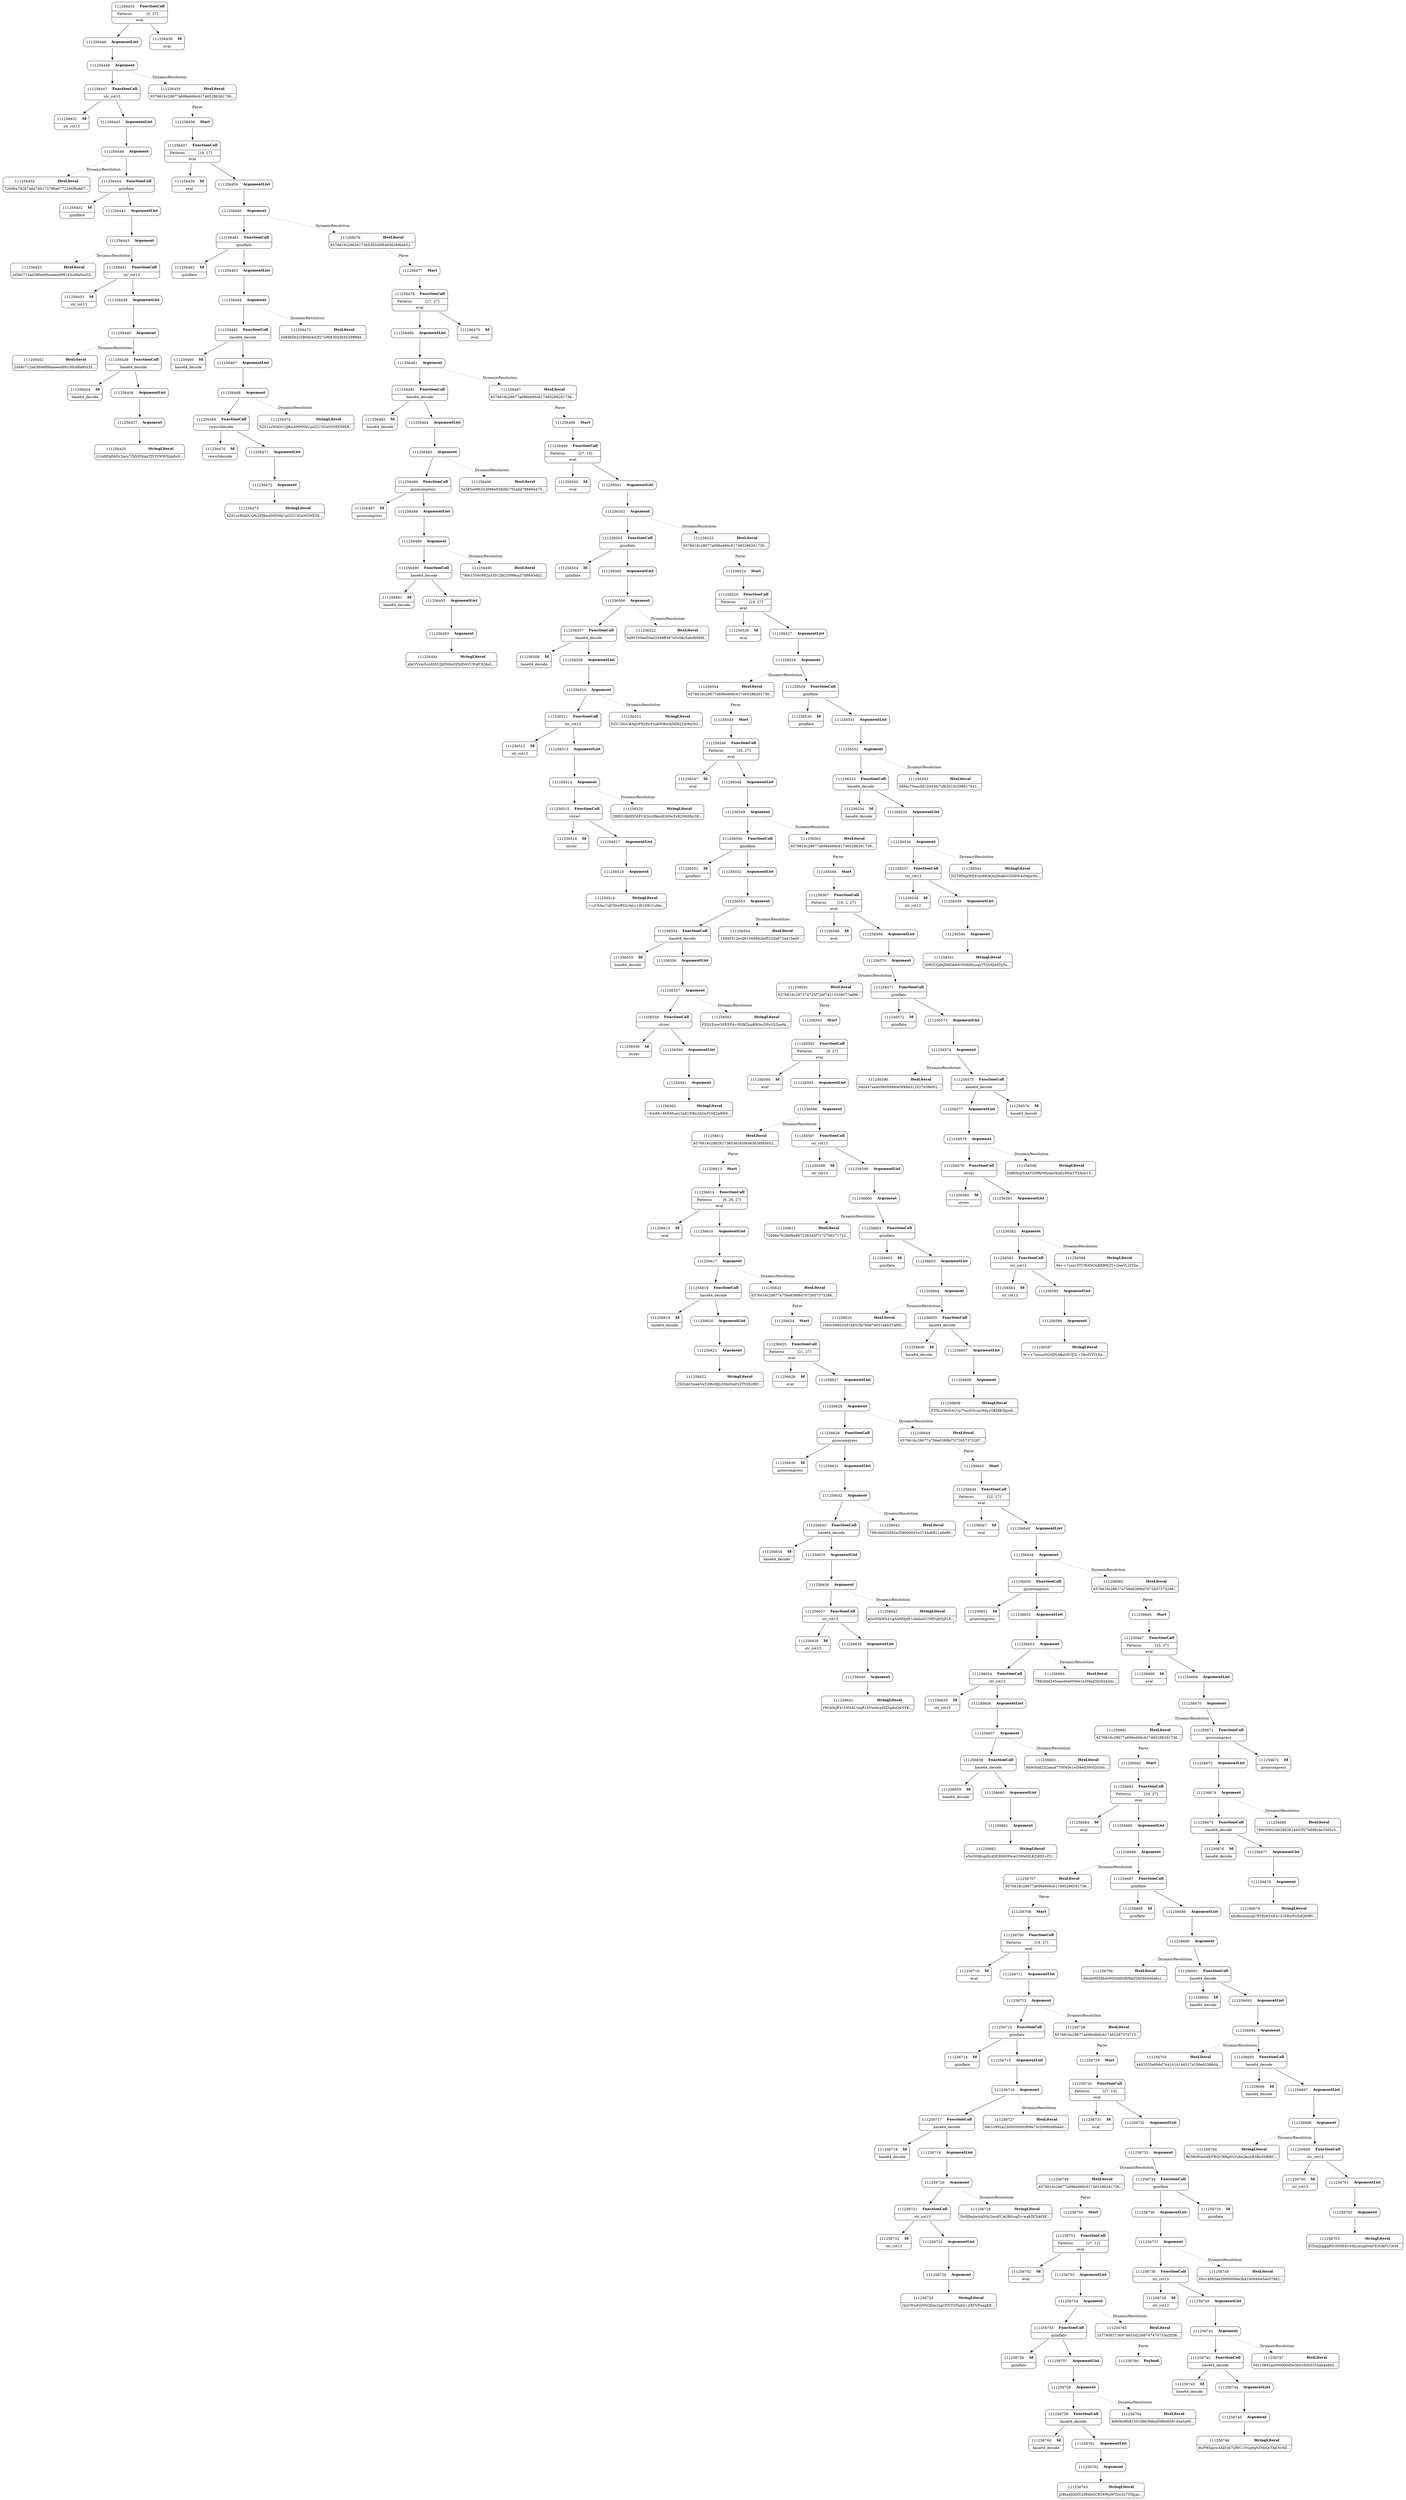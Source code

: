 digraph ast {
node [shape=none];
111256737 [label=<<TABLE border='1' cellspacing='0' cellpadding='10' style='rounded' ><TR><TD border='0'>111256737</TD><TD border='0'><B>Argument</B></TD></TR></TABLE>>];
111256737 -> 111256738 [weight=2];
111256737 -> 111256748 [style=dotted,label=DynamicResolution];
111256736 [label=<<TABLE border='1' cellspacing='0' cellpadding='10' style='rounded' ><TR><TD border='0'>111256736</TD><TD border='0'><B>ArgumentList</B></TD></TR></TABLE>>];
111256736 -> 111256737 [weight=2];
111256739 [label=<<TABLE border='1' cellspacing='0' cellpadding='10' style='rounded' ><TR><TD border='0'>111256739</TD><TD border='0'><B>Id</B></TD></TR><HR/><TR><TD border='0' cellpadding='5' colspan='2'>str_rot13</TD></TR></TABLE>>];
111256738 [label=<<TABLE border='1' cellspacing='0' cellpadding='10' style='rounded' ><TR><TD border='0'>111256738</TD><TD border='0'><B>FunctionCall</B></TD></TR><HR/><TR><TD border='0' cellpadding='5' colspan='2'>str_rot13</TD></TR></TABLE>>];
111256738 -> 111256739 [weight=2];
111256738 -> 111256740 [weight=2];
111256741 [label=<<TABLE border='1' cellspacing='0' cellpadding='10' style='rounded' ><TR><TD border='0'>111256741</TD><TD border='0'><B>Argument</B></TD></TR></TABLE>>];
111256741 -> 111256742 [weight=2];
111256741 -> 111256747 [style=dotted,label=DynamicResolution];
111256740 [label=<<TABLE border='1' cellspacing='0' cellpadding='10' style='rounded' ><TR><TD border='0'>111256740</TD><TD border='0'><B>ArgumentList</B></TD></TR></TABLE>>];
111256740 -> 111256741 [weight=2];
111256743 [label=<<TABLE border='1' cellspacing='0' cellpadding='10' style='rounded' ><TR><TD border='0'>111256743</TD><TD border='0'><B>Id</B></TD></TR><HR/><TR><TD border='0' cellpadding='5' colspan='2'>base64_decode</TD></TR></TABLE>>];
111256742 [label=<<TABLE border='1' cellspacing='0' cellpadding='10' style='rounded' ><TR><TD border='0'>111256742</TD><TD border='0'><B>FunctionCall</B></TD></TR><HR/><TR><TD border='0' cellpadding='5' colspan='2'>base64_decode</TD></TR></TABLE>>];
111256742 -> 111256743 [weight=2];
111256742 -> 111256744 [weight=2];
111256745 [label=<<TABLE border='1' cellspacing='0' cellpadding='10' style='rounded' ><TR><TD border='0'>111256745</TD><TD border='0'><B>Argument</B></TD></TR></TABLE>>];
111256745 -> 111256746 [weight=2];
111256744 [label=<<TABLE border='1' cellspacing='0' cellpadding='10' style='rounded' ><TR><TD border='0'>111256744</TD><TD border='0'><B>ArgumentList</B></TD></TR></TABLE>>];
111256744 -> 111256745 [weight=2];
111256747 [label=<<TABLE border='1' cellspacing='0' cellpadding='10' style='rounded' ><TR><TD border='0'>111256747</TD><TD border='0'><B>HexLiteral</B></TD></TR><HR/><TR><TD border='0' cellpadding='5' colspan='2'>05c15692aa300000d0e3b4160b5352ab4a8d2...</TD></TR></TABLE>>];
111256746 [label=<<TABLE border='1' cellspacing='0' cellpadding='10' style='rounded' ><TR><TD border='0'>111256746</TD><TD border='0'><B>StringLiteral</B></TD></TR><HR/><TR><TD border='0' cellpadding='5' colspan='2'>BcFWkqowAADQ47QWC1NSq0qNIMoQcTAENr8II...</TD></TR></TABLE>>];
111256749 [label=<<TABLE border='1' cellspacing='0' cellpadding='10' style='rounded' ><TR><TD border='0'>111256749</TD><TD border='0'><B>HexLiteral</B></TD></TR><HR/><TR><TD border='0' cellpadding='5' colspan='2'>6576616c28677a696e666c617465286261736...</TD></TR></TABLE>>];
111256749 -> 111256750 [style=dotted,label=Parse];
111256748 [label=<<TABLE border='1' cellspacing='0' cellpadding='10' style='rounded' ><TR><TD border='0'>111256748</TD><TD border='0'><B>HexLiteral</B></TD></TR><HR/><TR><TD border='0' cellpadding='5' colspan='2'>05c14992aa300000d0e3b4160b4645ab578d2...</TD></TR></TABLE>>];
111256751 [label=<<TABLE border='1' cellspacing='0' cellpadding='10' style='rounded' ><TR><TD border='0'>111256751</TD><TD border='0'><B>FunctionCall</B></TD></TR><HR/><TR><TD border='0' cellpadding='5'>Patterns</TD><TD border='0' cellpadding='5'>[27, 12]</TD></TR><HR/><TR><TD border='0' cellpadding='5' colspan='2'>eval</TD></TR></TABLE>>];
111256751 -> 111256752 [weight=2];
111256751 -> 111256753 [weight=2];
111256750 [label=<<TABLE border='1' cellspacing='0' cellpadding='10' style='rounded' ><TR><TD border='0'>111256750</TD><TD border='0'><B>Start</B></TD></TR></TABLE>>];
111256750 -> 111256751 [weight=2];
111256753 [label=<<TABLE border='1' cellspacing='0' cellpadding='10' style='rounded' ><TR><TD border='0'>111256753</TD><TD border='0'><B>ArgumentList</B></TD></TR></TABLE>>];
111256753 -> 111256754 [weight=2];
111256752 [label=<<TABLE border='1' cellspacing='0' cellpadding='10' style='rounded' ><TR><TD border='0'>111256752</TD><TD border='0'><B>Id</B></TD></TR><HR/><TR><TD border='0' cellpadding='5' colspan='2'>eval</TD></TR></TABLE>>];
111256755 [label=<<TABLE border='1' cellspacing='0' cellpadding='10' style='rounded' ><TR><TD border='0'>111256755</TD><TD border='0'><B>FunctionCall</B></TD></TR><HR/><TR><TD border='0' cellpadding='5' colspan='2'>gzinflate</TD></TR></TABLE>>];
111256755 -> 111256756 [weight=2];
111256755 -> 111256757 [weight=2];
111256754 [label=<<TABLE border='1' cellspacing='0' cellpadding='10' style='rounded' ><TR><TD border='0'>111256754</TD><TD border='0'><B>Argument</B></TD></TR></TABLE>>];
111256754 -> 111256755 [weight=2];
111256754 -> 111256765 [style=dotted,label=DynamicResolution];
111256757 [label=<<TABLE border='1' cellspacing='0' cellpadding='10' style='rounded' ><TR><TD border='0'>111256757</TD><TD border='0'><B>ArgumentList</B></TD></TR></TABLE>>];
111256757 -> 111256758 [weight=2];
111256756 [label=<<TABLE border='1' cellspacing='0' cellpadding='10' style='rounded' ><TR><TD border='0'>111256756</TD><TD border='0'><B>Id</B></TD></TR><HR/><TR><TD border='0' cellpadding='5' colspan='2'>gzinflate</TD></TR></TABLE>>];
111256759 [label=<<TABLE border='1' cellspacing='0' cellpadding='10' style='rounded' ><TR><TD border='0'>111256759</TD><TD border='0'><B>FunctionCall</B></TD></TR><HR/><TR><TD border='0' cellpadding='5' colspan='2'>base64_decode</TD></TR></TABLE>>];
111256759 -> 111256760 [weight=2];
111256759 -> 111256761 [weight=2];
111256758 [label=<<TABLE border='1' cellspacing='0' cellpadding='10' style='rounded' ><TR><TD border='0'>111256758</TD><TD border='0'><B>Argument</B></TD></TR></TABLE>>];
111256758 -> 111256759 [weight=2];
111256758 -> 111256764 [style=dotted,label=DynamicResolution];
111256761 [label=<<TABLE border='1' cellspacing='0' cellpadding='10' style='rounded' ><TR><TD border='0'>111256761</TD><TD border='0'><B>ArgumentList</B></TD></TR></TABLE>>];
111256761 -> 111256762 [weight=2];
111256760 [label=<<TABLE border='1' cellspacing='0' cellpadding='10' style='rounded' ><TR><TD border='0'>111256760</TD><TD border='0'><B>Id</B></TD></TR><HR/><TR><TD border='0' cellpadding='5' colspan='2'>base64_decode</TD></TR></TABLE>>];
111256763 [label=<<TABLE border='1' cellspacing='0' cellpadding='10' style='rounded' ><TR><TD border='0'>111256763</TD><TD border='0'><B>StringLiteral</B></TD></TR><HR/><TR><TD border='0' cellpadding='5' colspan='2'>jZBta4JQGIY2684hGCBS6WpWThwZc7NXjjax...</TD></TR></TABLE>>];
111256762 [label=<<TABLE border='1' cellspacing='0' cellpadding='10' style='rounded' ><TR><TD border='0'>111256762</TD><TD border='0'><B>Argument</B></TD></TR></TABLE>>];
111256762 -> 111256763 [weight=2];
111256765 [label=<<TABLE border='1' cellspacing='0' cellpadding='10' style='rounded' ><TR><TD border='0'>111256765</TD><TD border='0'><B>HexLiteral</B></TD></TR><HR/><TR><TD border='0' cellpadding='5' colspan='2'>24776562736974653d2268747470733a2f2f6...</TD></TR></TABLE>>];
111256765 -> 111256766 [style=dotted,label=Parse];
111256764 [label=<<TABLE border='1' cellspacing='0' cellpadding='10' style='rounded' ><TR><TD border='0'>111256764</TD><TD border='0'><B>HexLiteral</B></TD></TR><HR/><TR><TD border='0' cellpadding='5' colspan='2'>8d906d6b825018863fdbaf388460814ba5a95...</TD></TR></TABLE>>];
111256766 [label=<<TABLE border='1' cellspacing='0' cellpadding='10' style='rounded' ><TR><TD border='0'>111256766</TD><TD border='0'><B>Payload</B></TD></TR></TABLE>>];
111256705 [label=<<TABLE border='1' cellspacing='0' cellpadding='10' style='rounded' ><TR><TD border='0'>111256705</TD><TD border='0'><B>HexLiteral</B></TD></TR><HR/><TR><TD border='0' cellpadding='5' colspan='2'>4463335a6b6d7441414144517a356e63386d4...</TD></TR></TABLE>>];
111256704 [label=<<TABLE border='1' cellspacing='0' cellpadding='10' style='rounded' ><TR><TD border='0'>111256704</TD><TD border='0'><B>StringLiteral</B></TD></TR><HR/><TR><TD border='0' cellpadding='5' colspan='2'>RGMzWmttdEFBQURRejVuYzhtQkxSR3BxSHBBU...</TD></TR></TABLE>>];
111256707 [label=<<TABLE border='1' cellspacing='0' cellpadding='10' style='rounded' ><TR><TD border='0'>111256707</TD><TD border='0'><B>HexLiteral</B></TD></TR><HR/><TR><TD border='0' cellpadding='5' colspan='2'>6576616c28677a696e666c617465286261736...</TD></TR></TABLE>>];
111256707 -> 111256708 [style=dotted,label=Parse];
111256706 [label=<<TABLE border='1' cellspacing='0' cellpadding='10' style='rounded' ><TR><TD border='0'>111256706</TD><TD border='0'><B>HexLiteral</B></TD></TR><HR/><TR><TD border='0' cellpadding='5' colspan='2'>0dcdd9926b400000d0cf99dcf2604b446a6a1...</TD></TR></TABLE>>];
111256709 [label=<<TABLE border='1' cellspacing='0' cellpadding='10' style='rounded' ><TR><TD border='0'>111256709</TD><TD border='0'><B>FunctionCall</B></TD></TR><HR/><TR><TD border='0' cellpadding='5'>Patterns</TD><TD border='0' cellpadding='5'>[19, 27]</TD></TR><HR/><TR><TD border='0' cellpadding='5' colspan='2'>eval</TD></TR></TABLE>>];
111256709 -> 111256710 [weight=2];
111256709 -> 111256711 [weight=2];
111256708 [label=<<TABLE border='1' cellspacing='0' cellpadding='10' style='rounded' ><TR><TD border='0'>111256708</TD><TD border='0'><B>Start</B></TD></TR></TABLE>>];
111256708 -> 111256709 [weight=2];
111256711 [label=<<TABLE border='1' cellspacing='0' cellpadding='10' style='rounded' ><TR><TD border='0'>111256711</TD><TD border='0'><B>ArgumentList</B></TD></TR></TABLE>>];
111256711 -> 111256712 [weight=2];
111256710 [label=<<TABLE border='1' cellspacing='0' cellpadding='10' style='rounded' ><TR><TD border='0'>111256710</TD><TD border='0'><B>Id</B></TD></TR><HR/><TR><TD border='0' cellpadding='5' colspan='2'>eval</TD></TR></TABLE>>];
111256713 [label=<<TABLE border='1' cellspacing='0' cellpadding='10' style='rounded' ><TR><TD border='0'>111256713</TD><TD border='0'><B>FunctionCall</B></TD></TR><HR/><TR><TD border='0' cellpadding='5' colspan='2'>gzinflate</TD></TR></TABLE>>];
111256713 -> 111256714 [weight=2];
111256713 -> 111256715 [weight=2];
111256712 [label=<<TABLE border='1' cellspacing='0' cellpadding='10' style='rounded' ><TR><TD border='0'>111256712</TD><TD border='0'><B>Argument</B></TD></TR></TABLE>>];
111256712 -> 111256713 [weight=2];
111256712 -> 111256728 [style=dotted,label=DynamicResolution];
111256715 [label=<<TABLE border='1' cellspacing='0' cellpadding='10' style='rounded' ><TR><TD border='0'>111256715</TD><TD border='0'><B>ArgumentList</B></TD></TR></TABLE>>];
111256715 -> 111256716 [weight=2];
111256714 [label=<<TABLE border='1' cellspacing='0' cellpadding='10' style='rounded' ><TR><TD border='0'>111256714</TD><TD border='0'><B>Id</B></TD></TR><HR/><TR><TD border='0' cellpadding='5' colspan='2'>gzinflate</TD></TR></TABLE>>];
111256717 [label=<<TABLE border='1' cellspacing='0' cellpadding='10' style='rounded' ><TR><TD border='0'>111256717</TD><TD border='0'><B>FunctionCall</B></TD></TR><HR/><TR><TD border='0' cellpadding='5' colspan='2'>base64_decode</TD></TR></TABLE>>];
111256717 -> 111256718 [weight=2];
111256717 -> 111256719 [weight=2];
111256716 [label=<<TABLE border='1' cellspacing='0' cellpadding='10' style='rounded' ><TR><TD border='0'>111256716</TD><TD border='0'><B>Argument</B></TD></TR></TABLE>>];
111256716 -> 111256717 [weight=2];
111256716 -> 111256727 [style=dotted,label=DynamicResolution];
111256719 [label=<<TABLE border='1' cellspacing='0' cellpadding='10' style='rounded' ><TR><TD border='0'>111256719</TD><TD border='0'><B>ArgumentList</B></TD></TR></TABLE>>];
111256719 -> 111256720 [weight=2];
111256718 [label=<<TABLE border='1' cellspacing='0' cellpadding='10' style='rounded' ><TR><TD border='0'>111256718</TD><TD border='0'><B>Id</B></TD></TR><HR/><TR><TD border='0' cellpadding='5' colspan='2'>base64_decode</TD></TR></TABLE>>];
111256721 [label=<<TABLE border='1' cellspacing='0' cellpadding='10' style='rounded' ><TR><TD border='0'>111256721</TD><TD border='0'><B>FunctionCall</B></TD></TR><HR/><TR><TD border='0' cellpadding='5' colspan='2'>str_rot13</TD></TR></TABLE>>];
111256721 -> 111256722 [weight=2];
111256721 -> 111256723 [weight=2];
111256720 [label=<<TABLE border='1' cellspacing='0' cellpadding='10' style='rounded' ><TR><TD border='0'>111256720</TD><TD border='0'><B>Argument</B></TD></TR></TABLE>>];
111256720 -> 111256721 [weight=2];
111256720 -> 111256726 [style=dotted,label=DynamicResolution];
111256723 [label=<<TABLE border='1' cellspacing='0' cellpadding='10' style='rounded' ><TR><TD border='0'>111256723</TD><TD border='0'><B>ArgumentList</B></TD></TR></TABLE>>];
111256723 -> 111256724 [weight=2];
111256722 [label=<<TABLE border='1' cellspacing='0' cellpadding='10' style='rounded' ><TR><TD border='0'>111256722</TD><TD border='0'><B>Id</B></TD></TR><HR/><TR><TD border='0' cellpadding='5' colspan='2'>str_rot13</TD></TR></TABLE>>];
111256725 [label=<<TABLE border='1' cellspacing='0' cellpadding='10' style='rounded' ><TR><TD border='0'>111256725</TD><TD border='0'><B>StringLiteral</B></TD></TR><HR/><TR><TD border='0' cellpadding='5' colspan='2'>QpUWxdVjNNQDm2zaCPNTOThdQ+jtXVVPuxgKR...</TD></TR></TABLE>>];
111256724 [label=<<TABLE border='1' cellspacing='0' cellpadding='10' style='rounded' ><TR><TD border='0'>111256724</TD><TD border='0'><B>Argument</B></TD></TR></TABLE>>];
111256724 -> 111256725 [weight=2];
111256727 [label=<<TABLE border='1' cellspacing='0' cellpadding='10' style='rounded' ><TR><TD border='0'>111256727</TD><TD border='0'><B>HexLiteral</B></TD></TR><HR/><TR><TD border='0' cellpadding='5' colspan='2'>0dc1c992a2300000d0cf69a73c2006046baa0...</TD></TR></TABLE>>];
111256726 [label=<<TABLE border='1' cellspacing='0' cellpadding='10' style='rounded' ><TR><TD border='0'>111256726</TD><TD border='0'><B>StringLiteral</B></TD></TR><HR/><TR><TD border='0' cellpadding='5' colspan='2'>DcHJkqIwAADQz2mnPCAGBGuqD+wgKIIChktXE...</TD></TR></TABLE>>];
111256729 [label=<<TABLE border='1' cellspacing='0' cellpadding='10' style='rounded' ><TR><TD border='0'>111256729</TD><TD border='0'><B>Start</B></TD></TR></TABLE>>];
111256729 -> 111256730 [weight=2];
111256728 [label=<<TABLE border='1' cellspacing='0' cellpadding='10' style='rounded' ><TR><TD border='0'>111256728</TD><TD border='0'><B>HexLiteral</B></TD></TR><HR/><TR><TD border='0' cellpadding='5' colspan='2'>6576616c28677a696e666c617465287374725...</TD></TR></TABLE>>];
111256728 -> 111256729 [style=dotted,label=Parse];
111256731 [label=<<TABLE border='1' cellspacing='0' cellpadding='10' style='rounded' ><TR><TD border='0'>111256731</TD><TD border='0'><B>Id</B></TD></TR><HR/><TR><TD border='0' cellpadding='5' colspan='2'>eval</TD></TR></TABLE>>];
111256730 [label=<<TABLE border='1' cellspacing='0' cellpadding='10' style='rounded' ><TR><TD border='0'>111256730</TD><TD border='0'><B>FunctionCall</B></TD></TR><HR/><TR><TD border='0' cellpadding='5'>Patterns</TD><TD border='0' cellpadding='5'>[27, 14]</TD></TR><HR/><TR><TD border='0' cellpadding='5' colspan='2'>eval</TD></TR></TABLE>>];
111256730 -> 111256731 [weight=2];
111256730 -> 111256732 [weight=2];
111256733 [label=<<TABLE border='1' cellspacing='0' cellpadding='10' style='rounded' ><TR><TD border='0'>111256733</TD><TD border='0'><B>Argument</B></TD></TR></TABLE>>];
111256733 -> 111256734 [weight=2];
111256733 -> 111256749 [style=dotted,label=DynamicResolution];
111256732 [label=<<TABLE border='1' cellspacing='0' cellpadding='10' style='rounded' ><TR><TD border='0'>111256732</TD><TD border='0'><B>ArgumentList</B></TD></TR></TABLE>>];
111256732 -> 111256733 [weight=2];
111256735 [label=<<TABLE border='1' cellspacing='0' cellpadding='10' style='rounded' ><TR><TD border='0'>111256735</TD><TD border='0'><B>Id</B></TD></TR><HR/><TR><TD border='0' cellpadding='5' colspan='2'>gzinflate</TD></TR></TABLE>>];
111256734 [label=<<TABLE border='1' cellspacing='0' cellpadding='10' style='rounded' ><TR><TD border='0'>111256734</TD><TD border='0'><B>FunctionCall</B></TD></TR><HR/><TR><TD border='0' cellpadding='5' colspan='2'>gzinflate</TD></TR></TABLE>>];
111256734 -> 111256735 [weight=2];
111256734 -> 111256736 [weight=2];
111256609 [label=<<TABLE border='1' cellspacing='0' cellpadding='10' style='rounded' ><TR><TD border='0'>111256609</TD><TD border='0'><B>StringLiteral</B></TD></TR><HR/><TR><TD border='0' cellpadding='5' colspan='2'>FZXLlrMoG4Uvp7tnoDGrsnr9AyyOKl9K0Jgw6...</TD></TR></TABLE>>];
111256608 [label=<<TABLE border='1' cellspacing='0' cellpadding='10' style='rounded' ><TR><TD border='0'>111256608</TD><TD border='0'><B>Argument</B></TD></TR></TABLE>>];
111256608 -> 111256609 [weight=2];
111256611 [label=<<TABLE border='1' cellspacing='0' cellpadding='10' style='rounded' ><TR><TD border='0'>111256611</TD><TD border='0'><B>HexLiteral</B></TD></TR><HR/><TR><TD border='0' cellpadding='5' colspan='2'>72696e79286f6e667236345f7172706271722...</TD></TR></TABLE>>];
111256610 [label=<<TABLE border='1' cellspacing='0' cellpadding='10' style='rounded' ><TR><TD border='0'>111256610</TD><TD border='0'><B>HexLiteral</B></TD></TR><HR/><TR><TD border='0' cellpadding='5' colspan='2'>1595cb96b3281b852fa7bb67a031abb27afd0...</TD></TR></TABLE>>];
111256613 [label=<<TABLE border='1' cellspacing='0' cellpadding='10' style='rounded' ><TR><TD border='0'>111256613</TD><TD border='0'><B>Start</B></TD></TR></TABLE>>];
111256613 -> 111256614 [weight=2];
111256612 [label=<<TABLE border='1' cellspacing='0' cellpadding='10' style='rounded' ><TR><TD border='0'>111256612</TD><TD border='0'><B>HexLiteral</B></TD></TR><HR/><TR><TD border='0' cellpadding='5' colspan='2'>6576616c286261736536345f6465636f64652...</TD></TR></TABLE>>];
111256612 -> 111256613 [style=dotted,label=Parse];
111256615 [label=<<TABLE border='1' cellspacing='0' cellpadding='10' style='rounded' ><TR><TD border='0'>111256615</TD><TD border='0'><B>Id</B></TD></TR><HR/><TR><TD border='0' cellpadding='5' colspan='2'>eval</TD></TR></TABLE>>];
111256614 [label=<<TABLE border='1' cellspacing='0' cellpadding='10' style='rounded' ><TR><TD border='0'>111256614</TD><TD border='0'><B>FunctionCall</B></TD></TR><HR/><TR><TD border='0' cellpadding='5'>Patterns</TD><TD border='0' cellpadding='5'>[6, 26, 27]</TD></TR><HR/><TR><TD border='0' cellpadding='5' colspan='2'>eval</TD></TR></TABLE>>];
111256614 -> 111256615 [weight=2];
111256614 -> 111256616 [weight=2];
111256617 [label=<<TABLE border='1' cellspacing='0' cellpadding='10' style='rounded' ><TR><TD border='0'>111256617</TD><TD border='0'><B>Argument</B></TD></TR></TABLE>>];
111256617 -> 111256618 [weight=2];
111256617 -> 111256623 [style=dotted,label=DynamicResolution];
111256616 [label=<<TABLE border='1' cellspacing='0' cellpadding='10' style='rounded' ><TR><TD border='0'>111256616</TD><TD border='0'><B>ArgumentList</B></TD></TR></TABLE>>];
111256616 -> 111256617 [weight=2];
111256619 [label=<<TABLE border='1' cellspacing='0' cellpadding='10' style='rounded' ><TR><TD border='0'>111256619</TD><TD border='0'><B>Id</B></TD></TR><HR/><TR><TD border='0' cellpadding='5' colspan='2'>base64_decode</TD></TR></TABLE>>];
111256618 [label=<<TABLE border='1' cellspacing='0' cellpadding='10' style='rounded' ><TR><TD border='0'>111256618</TD><TD border='0'><B>FunctionCall</B></TD></TR><HR/><TR><TD border='0' cellpadding='5' colspan='2'>base64_decode</TD></TR></TABLE>>];
111256618 -> 111256619 [weight=2];
111256618 -> 111256620 [weight=2];
111256621 [label=<<TABLE border='1' cellspacing='0' cellpadding='10' style='rounded' ><TR><TD border='0'>111256621</TD><TD border='0'><B>Argument</B></TD></TR></TABLE>>];
111256621 -> 111256622 [weight=2];
111256620 [label=<<TABLE border='1' cellspacing='0' cellpadding='10' style='rounded' ><TR><TD border='0'>111256620</TD><TD border='0'><B>ArgumentList</B></TD></TR></TABLE>>];
111256620 -> 111256621 [weight=2];
111256623 [label=<<TABLE border='1' cellspacing='0' cellpadding='10' style='rounded' ><TR><TD border='0'>111256623</TD><TD border='0'><B>HexLiteral</B></TD></TR><HR/><TR><TD border='0' cellpadding='5' colspan='2'>6576616c28677a756e636f6d7072657373286...</TD></TR></TABLE>>];
111256623 -> 111256624 [style=dotted,label=Parse];
111256622 [label=<<TABLE border='1' cellspacing='0' cellpadding='10' style='rounded' ><TR><TD border='0'>111256622</TD><TD border='0'><B>StringLiteral</B></TD></TR><HR/><TR><TD border='0' cellpadding='5' colspan='2'>ZXZhbChnenVuY29tcHJlc3MoYmFzZTY0X2RlY...</TD></TR></TABLE>>];
111256625 [label=<<TABLE border='1' cellspacing='0' cellpadding='10' style='rounded' ><TR><TD border='0'>111256625</TD><TD border='0'><B>FunctionCall</B></TD></TR><HR/><TR><TD border='0' cellpadding='5'>Patterns</TD><TD border='0' cellpadding='5'>[21, 27]</TD></TR><HR/><TR><TD border='0' cellpadding='5' colspan='2'>eval</TD></TR></TABLE>>];
111256625 -> 111256626 [weight=2];
111256625 -> 111256627 [weight=2];
111256624 [label=<<TABLE border='1' cellspacing='0' cellpadding='10' style='rounded' ><TR><TD border='0'>111256624</TD><TD border='0'><B>Start</B></TD></TR></TABLE>>];
111256624 -> 111256625 [weight=2];
111256627 [label=<<TABLE border='1' cellspacing='0' cellpadding='10' style='rounded' ><TR><TD border='0'>111256627</TD><TD border='0'><B>ArgumentList</B></TD></TR></TABLE>>];
111256627 -> 111256628 [weight=2];
111256626 [label=<<TABLE border='1' cellspacing='0' cellpadding='10' style='rounded' ><TR><TD border='0'>111256626</TD><TD border='0'><B>Id</B></TD></TR><HR/><TR><TD border='0' cellpadding='5' colspan='2'>eval</TD></TR></TABLE>>];
111256629 [label=<<TABLE border='1' cellspacing='0' cellpadding='10' style='rounded' ><TR><TD border='0'>111256629</TD><TD border='0'><B>FunctionCall</B></TD></TR><HR/><TR><TD border='0' cellpadding='5' colspan='2'>gzuncompress</TD></TR></TABLE>>];
111256629 -> 111256630 [weight=2];
111256629 -> 111256631 [weight=2];
111256628 [label=<<TABLE border='1' cellspacing='0' cellpadding='10' style='rounded' ><TR><TD border='0'>111256628</TD><TD border='0'><B>Argument</B></TD></TR></TABLE>>];
111256628 -> 111256629 [weight=2];
111256628 -> 111256644 [style=dotted,label=DynamicResolution];
111256631 [label=<<TABLE border='1' cellspacing='0' cellpadding='10' style='rounded' ><TR><TD border='0'>111256631</TD><TD border='0'><B>ArgumentList</B></TD></TR></TABLE>>];
111256631 -> 111256632 [weight=2];
111256630 [label=<<TABLE border='1' cellspacing='0' cellpadding='10' style='rounded' ><TR><TD border='0'>111256630</TD><TD border='0'><B>Id</B></TD></TR><HR/><TR><TD border='0' cellpadding='5' colspan='2'>gzuncompress</TD></TR></TABLE>>];
111256633 [label=<<TABLE border='1' cellspacing='0' cellpadding='10' style='rounded' ><TR><TD border='0'>111256633</TD><TD border='0'><B>FunctionCall</B></TD></TR><HR/><TR><TD border='0' cellpadding='5' colspan='2'>base64_decode</TD></TR></TABLE>>];
111256633 -> 111256634 [weight=2];
111256633 -> 111256635 [weight=2];
111256632 [label=<<TABLE border='1' cellspacing='0' cellpadding='10' style='rounded' ><TR><TD border='0'>111256632</TD><TD border='0'><B>Argument</B></TD></TR></TABLE>>];
111256632 -> 111256633 [weight=2];
111256632 -> 111256643 [style=dotted,label=DynamicResolution];
111256635 [label=<<TABLE border='1' cellspacing='0' cellpadding='10' style='rounded' ><TR><TD border='0'>111256635</TD><TD border='0'><B>ArgumentList</B></TD></TR></TABLE>>];
111256635 -> 111256636 [weight=2];
111256634 [label=<<TABLE border='1' cellspacing='0' cellpadding='10' style='rounded' ><TR><TD border='0'>111256634</TD><TD border='0'><B>Id</B></TD></TR><HR/><TR><TD border='0' cellpadding='5' colspan='2'>base64_decode</TD></TR></TABLE>>];
111256637 [label=<<TABLE border='1' cellspacing='0' cellpadding='10' style='rounded' ><TR><TD border='0'>111256637</TD><TD border='0'><B>FunctionCall</B></TD></TR><HR/><TR><TD border='0' cellpadding='5' colspan='2'>str_rot13</TD></TR></TABLE>>];
111256637 -> 111256638 [weight=2];
111256637 -> 111256639 [weight=2];
111256636 [label=<<TABLE border='1' cellspacing='0' cellpadding='10' style='rounded' ><TR><TD border='0'>111256636</TD><TD border='0'><B>Argument</B></TD></TR></TABLE>>];
111256636 -> 111256637 [weight=2];
111256636 -> 111256642 [style=dotted,label=DynamicResolution];
111256639 [label=<<TABLE border='1' cellspacing='0' cellpadding='10' style='rounded' ><TR><TD border='0'>111256639</TD><TD border='0'><B>ArgumentList</B></TD></TR></TABLE>>];
111256639 -> 111256640 [weight=2];
111256638 [label=<<TABLE border='1' cellspacing='0' cellpadding='10' style='rounded' ><TR><TD border='0'>111256638</TD><TD border='0'><B>Id</B></TD></TR><HR/><TR><TD border='0' cellpadding='5' colspan='2'>str_rot13</TD></TR></TABLE>>];
111256577 [label=<<TABLE border='1' cellspacing='0' cellpadding='10' style='rounded' ><TR><TD border='0'>111256577</TD><TD border='0'><B>ArgumentList</B></TD></TR></TABLE>>];
111256577 -> 111256578 [weight=2];
111256576 [label=<<TABLE border='1' cellspacing='0' cellpadding='10' style='rounded' ><TR><TD border='0'>111256576</TD><TD border='0'><B>Id</B></TD></TR><HR/><TR><TD border='0' cellpadding='5' colspan='2'>base64_decode</TD></TR></TABLE>>];
111256579 [label=<<TABLE border='1' cellspacing='0' cellpadding='10' style='rounded' ><TR><TD border='0'>111256579</TD><TD border='0'><B>FunctionCall</B></TD></TR><HR/><TR><TD border='0' cellpadding='5' colspan='2'>strrev</TD></TR></TABLE>>];
111256579 -> 111256580 [weight=2];
111256579 -> 111256581 [weight=2];
111256578 [label=<<TABLE border='1' cellspacing='0' cellpadding='10' style='rounded' ><TR><TD border='0'>111256578</TD><TD border='0'><B>Argument</B></TD></TR></TABLE>>];
111256578 -> 111256579 [weight=2];
111256578 -> 111256589 [style=dotted,label=DynamicResolution];
111256581 [label=<<TABLE border='1' cellspacing='0' cellpadding='10' style='rounded' ><TR><TD border='0'>111256581</TD><TD border='0'><B>ArgumentList</B></TD></TR></TABLE>>];
111256581 -> 111256582 [weight=2];
111256580 [label=<<TABLE border='1' cellspacing='0' cellpadding='10' style='rounded' ><TR><TD border='0'>111256580</TD><TD border='0'><B>Id</B></TD></TR><HR/><TR><TD border='0' cellpadding='5' colspan='2'>strrev</TD></TR></TABLE>>];
111256583 [label=<<TABLE border='1' cellspacing='0' cellpadding='10' style='rounded' ><TR><TD border='0'>111256583</TD><TD border='0'><B>FunctionCall</B></TD></TR><HR/><TR><TD border='0' cellpadding='5' colspan='2'>str_rot13</TD></TR></TABLE>>];
111256583 -> 111256584 [weight=2];
111256583 -> 111256585 [weight=2];
111256582 [label=<<TABLE border='1' cellspacing='0' cellpadding='10' style='rounded' ><TR><TD border='0'>111256582</TD><TD border='0'><B>Argument</B></TD></TR></TABLE>>];
111256582 -> 111256583 [weight=2];
111256582 -> 111256588 [style=dotted,label=DynamicResolution];
111256585 [label=<<TABLE border='1' cellspacing='0' cellpadding='10' style='rounded' ><TR><TD border='0'>111256585</TD><TD border='0'><B>ArgumentList</B></TD></TR></TABLE>>];
111256585 -> 111256586 [weight=2];
111256584 [label=<<TABLE border='1' cellspacing='0' cellpadding='10' style='rounded' ><TR><TD border='0'>111256584</TD><TD border='0'><B>Id</B></TD></TR><HR/><TR><TD border='0' cellpadding='5' colspan='2'>str_rot13</TD></TR></TABLE>>];
111256587 [label=<<TABLE border='1' cellspacing='0' cellpadding='10' style='rounded' ><TR><TD border='0'>111256587</TD><TD border='0'><B>StringLiteral</B></TD></TR><HR/><TR><TD border='0' cellpadding='5' colspan='2'>9r++7mmai5GHJNABaOEOJ2L+DbrIY2VLKn...</TD></TR></TABLE>>];
111256586 [label=<<TABLE border='1' cellspacing='0' cellpadding='10' style='rounded' ><TR><TD border='0'>111256586</TD><TD border='0'><B>Argument</B></TD></TR></TABLE>>];
111256586 -> 111256587 [weight=2];
111256589 [label=<<TABLE border='1' cellspacing='0' cellpadding='10' style='rounded' ><TR><TD border='0'>111256589</TD><TD border='0'><B>StringLiteral</B></TD></TR><HR/><TR><TD border='0' cellpadding='5' colspan='2'>DdRHrqtYAATQ5fRrMSAntf4AEy85mTT5Asw1Y...</TD></TR></TABLE>>];
111256588 [label=<<TABLE border='1' cellspacing='0' cellpadding='10' style='rounded' ><TR><TD border='0'>111256588</TD><TD border='0'><B>StringLiteral</B></TD></TR><HR/><TR><TD border='0' cellpadding='5' colspan='2'>9e++7zznv5TUWANOnBRBW2Y+QoeVL2IYXa...</TD></TR></TABLE>>];
111256591 [label=<<TABLE border='1' cellspacing='0' cellpadding='10' style='rounded' ><TR><TD border='0'>111256591</TD><TD border='0'><B>HexLiteral</B></TD></TR><HR/><TR><TD border='0' cellpadding='5' colspan='2'>6576616c287374725f726f74313328677a696...</TD></TR></TABLE>>];
111256591 -> 111256592 [style=dotted,label=Parse];
111256590 [label=<<TABLE border='1' cellspacing='0' cellpadding='10' style='rounded' ><TR><TD border='0'>111256590</TD><TD border='0'><B>HexLiteral</B></TD></TR><HR/><TR><TD border='0' cellpadding='5' colspan='2'>0dd447aeab580004d0e5f46b312027b5fe001...</TD></TR></TABLE>>];
111256593 [label=<<TABLE border='1' cellspacing='0' cellpadding='10' style='rounded' ><TR><TD border='0'>111256593</TD><TD border='0'><B>FunctionCall</B></TD></TR><HR/><TR><TD border='0' cellpadding='5'>Patterns</TD><TD border='0' cellpadding='5'>[9, 27]</TD></TR><HR/><TR><TD border='0' cellpadding='5' colspan='2'>eval</TD></TR></TABLE>>];
111256593 -> 111256594 [weight=2];
111256593 -> 111256595 [weight=2];
111256592 [label=<<TABLE border='1' cellspacing='0' cellpadding='10' style='rounded' ><TR><TD border='0'>111256592</TD><TD border='0'><B>Start</B></TD></TR></TABLE>>];
111256592 -> 111256593 [weight=2];
111256595 [label=<<TABLE border='1' cellspacing='0' cellpadding='10' style='rounded' ><TR><TD border='0'>111256595</TD><TD border='0'><B>ArgumentList</B></TD></TR></TABLE>>];
111256595 -> 111256596 [weight=2];
111256594 [label=<<TABLE border='1' cellspacing='0' cellpadding='10' style='rounded' ><TR><TD border='0'>111256594</TD><TD border='0'><B>Id</B></TD></TR><HR/><TR><TD border='0' cellpadding='5' colspan='2'>eval</TD></TR></TABLE>>];
111256597 [label=<<TABLE border='1' cellspacing='0' cellpadding='10' style='rounded' ><TR><TD border='0'>111256597</TD><TD border='0'><B>FunctionCall</B></TD></TR><HR/><TR><TD border='0' cellpadding='5' colspan='2'>str_rot13</TD></TR></TABLE>>];
111256597 -> 111256598 [weight=2];
111256597 -> 111256599 [weight=2];
111256596 [label=<<TABLE border='1' cellspacing='0' cellpadding='10' style='rounded' ><TR><TD border='0'>111256596</TD><TD border='0'><B>Argument</B></TD></TR></TABLE>>];
111256596 -> 111256597 [weight=2];
111256596 -> 111256612 [style=dotted,label=DynamicResolution];
111256599 [label=<<TABLE border='1' cellspacing='0' cellpadding='10' style='rounded' ><TR><TD border='0'>111256599</TD><TD border='0'><B>ArgumentList</B></TD></TR></TABLE>>];
111256599 -> 111256600 [weight=2];
111256598 [label=<<TABLE border='1' cellspacing='0' cellpadding='10' style='rounded' ><TR><TD border='0'>111256598</TD><TD border='0'><B>Id</B></TD></TR><HR/><TR><TD border='0' cellpadding='5' colspan='2'>str_rot13</TD></TR></TABLE>>];
111256601 [label=<<TABLE border='1' cellspacing='0' cellpadding='10' style='rounded' ><TR><TD border='0'>111256601</TD><TD border='0'><B>FunctionCall</B></TD></TR><HR/><TR><TD border='0' cellpadding='5' colspan='2'>gzinflate</TD></TR></TABLE>>];
111256601 -> 111256602 [weight=2];
111256601 -> 111256603 [weight=2];
111256600 [label=<<TABLE border='1' cellspacing='0' cellpadding='10' style='rounded' ><TR><TD border='0'>111256600</TD><TD border='0'><B>Argument</B></TD></TR></TABLE>>];
111256600 -> 111256601 [weight=2];
111256600 -> 111256611 [style=dotted,label=DynamicResolution];
111256603 [label=<<TABLE border='1' cellspacing='0' cellpadding='10' style='rounded' ><TR><TD border='0'>111256603</TD><TD border='0'><B>ArgumentList</B></TD></TR></TABLE>>];
111256603 -> 111256604 [weight=2];
111256602 [label=<<TABLE border='1' cellspacing='0' cellpadding='10' style='rounded' ><TR><TD border='0'>111256602</TD><TD border='0'><B>Id</B></TD></TR><HR/><TR><TD border='0' cellpadding='5' colspan='2'>gzinflate</TD></TR></TABLE>>];
111256605 [label=<<TABLE border='1' cellspacing='0' cellpadding='10' style='rounded' ><TR><TD border='0'>111256605</TD><TD border='0'><B>FunctionCall</B></TD></TR><HR/><TR><TD border='0' cellpadding='5' colspan='2'>base64_decode</TD></TR></TABLE>>];
111256605 -> 111256606 [weight=2];
111256605 -> 111256607 [weight=2];
111256604 [label=<<TABLE border='1' cellspacing='0' cellpadding='10' style='rounded' ><TR><TD border='0'>111256604</TD><TD border='0'><B>Argument</B></TD></TR></TABLE>>];
111256604 -> 111256605 [weight=2];
111256604 -> 111256610 [style=dotted,label=DynamicResolution];
111256607 [label=<<TABLE border='1' cellspacing='0' cellpadding='10' style='rounded' ><TR><TD border='0'>111256607</TD><TD border='0'><B>ArgumentList</B></TD></TR></TABLE>>];
111256607 -> 111256608 [weight=2];
111256606 [label=<<TABLE border='1' cellspacing='0' cellpadding='10' style='rounded' ><TR><TD border='0'>111256606</TD><TD border='0'><B>Id</B></TD></TR><HR/><TR><TD border='0' cellpadding='5' colspan='2'>base64_decode</TD></TR></TABLE>>];
111256673 [label=<<TABLE border='1' cellspacing='0' cellpadding='10' style='rounded' ><TR><TD border='0'>111256673</TD><TD border='0'><B>ArgumentList</B></TD></TR></TABLE>>];
111256673 -> 111256674 [weight=2];
111256672 [label=<<TABLE border='1' cellspacing='0' cellpadding='10' style='rounded' ><TR><TD border='0'>111256672</TD><TD border='0'><B>Id</B></TD></TR><HR/><TR><TD border='0' cellpadding='5' colspan='2'>gzuncompress</TD></TR></TABLE>>];
111256675 [label=<<TABLE border='1' cellspacing='0' cellpadding='10' style='rounded' ><TR><TD border='0'>111256675</TD><TD border='0'><B>FunctionCall</B></TD></TR><HR/><TR><TD border='0' cellpadding='5' colspan='2'>base64_decode</TD></TR></TABLE>>];
111256675 -> 111256676 [weight=2];
111256675 -> 111256677 [weight=2];
111256674 [label=<<TABLE border='1' cellspacing='0' cellpadding='10' style='rounded' ><TR><TD border='0'>111256674</TD><TD border='0'><B>Argument</B></TD></TR></TABLE>>];
111256674 -> 111256675 [weight=2];
111256674 -> 111256680 [style=dotted,label=DynamicResolution];
111256677 [label=<<TABLE border='1' cellspacing='0' cellpadding='10' style='rounded' ><TR><TD border='0'>111256677</TD><TD border='0'><B>ArgumentList</B></TD></TR></TABLE>>];
111256677 -> 111256678 [weight=2];
111256676 [label=<<TABLE border='1' cellspacing='0' cellpadding='10' style='rounded' ><TR><TD border='0'>111256676</TD><TD border='0'><B>Id</B></TD></TR><HR/><TR><TD border='0' cellpadding='5' colspan='2'>base64_decode</TD></TR></TABLE>>];
111256679 [label=<<TABLE border='1' cellspacing='0' cellpadding='10' style='rounded' ><TR><TD border='0'>111256679</TD><TD border='0'><B>StringLiteral</B></TD></TR><HR/><TR><TD border='0' cellpadding='5' colspan='2'>eJxdksuymzgURT8n6ZnE41ZcXRnIFyEdQI0BY...</TD></TR></TABLE>>];
111256678 [label=<<TABLE border='1' cellspacing='0' cellpadding='10' style='rounded' ><TR><TD border='0'>111256678</TD><TD border='0'><B>Argument</B></TD></TR></TABLE>>];
111256678 -> 111256679 [weight=2];
111256681 [label=<<TABLE border='1' cellspacing='0' cellpadding='10' style='rounded' ><TR><TD border='0'>111256681</TD><TD border='0'><B>HexLiteral</B></TD></TR><HR/><TR><TD border='0' cellpadding='5' colspan='2'>6576616c28677a696e666c617465286261736...</TD></TR></TABLE>>];
111256681 -> 111256682 [style=dotted,label=Parse];
111256680 [label=<<TABLE border='1' cellspacing='0' cellpadding='10' style='rounded' ><TR><TD border='0'>111256680</TD><TD border='0'><B>HexLiteral</B></TD></TR><HR/><TR><TD border='0' cellpadding='5' colspan='2'>789c5d92cbb29b3814453f27e999c4e3565c5...</TD></TR></TABLE>>];
111256683 [label=<<TABLE border='1' cellspacing='0' cellpadding='10' style='rounded' ><TR><TD border='0'>111256683</TD><TD border='0'><B>FunctionCall</B></TD></TR><HR/><TR><TD border='0' cellpadding='5'>Patterns</TD><TD border='0' cellpadding='5'>[24, 27]</TD></TR><HR/><TR><TD border='0' cellpadding='5' colspan='2'>eval</TD></TR></TABLE>>];
111256683 -> 111256684 [weight=2];
111256683 -> 111256685 [weight=2];
111256682 [label=<<TABLE border='1' cellspacing='0' cellpadding='10' style='rounded' ><TR><TD border='0'>111256682</TD><TD border='0'><B>Start</B></TD></TR></TABLE>>];
111256682 -> 111256683 [weight=2];
111256685 [label=<<TABLE border='1' cellspacing='0' cellpadding='10' style='rounded' ><TR><TD border='0'>111256685</TD><TD border='0'><B>ArgumentList</B></TD></TR></TABLE>>];
111256685 -> 111256686 [weight=2];
111256684 [label=<<TABLE border='1' cellspacing='0' cellpadding='10' style='rounded' ><TR><TD border='0'>111256684</TD><TD border='0'><B>Id</B></TD></TR><HR/><TR><TD border='0' cellpadding='5' colspan='2'>eval</TD></TR></TABLE>>];
111256687 [label=<<TABLE border='1' cellspacing='0' cellpadding='10' style='rounded' ><TR><TD border='0'>111256687</TD><TD border='0'><B>FunctionCall</B></TD></TR><HR/><TR><TD border='0' cellpadding='5' colspan='2'>gzinflate</TD></TR></TABLE>>];
111256687 -> 111256688 [weight=2];
111256687 -> 111256689 [weight=2];
111256686 [label=<<TABLE border='1' cellspacing='0' cellpadding='10' style='rounded' ><TR><TD border='0'>111256686</TD><TD border='0'><B>Argument</B></TD></TR></TABLE>>];
111256686 -> 111256687 [weight=2];
111256686 -> 111256707 [style=dotted,label=DynamicResolution];
111256689 [label=<<TABLE border='1' cellspacing='0' cellpadding='10' style='rounded' ><TR><TD border='0'>111256689</TD><TD border='0'><B>ArgumentList</B></TD></TR></TABLE>>];
111256689 -> 111256690 [weight=2];
111256688 [label=<<TABLE border='1' cellspacing='0' cellpadding='10' style='rounded' ><TR><TD border='0'>111256688</TD><TD border='0'><B>Id</B></TD></TR><HR/><TR><TD border='0' cellpadding='5' colspan='2'>gzinflate</TD></TR></TABLE>>];
111256691 [label=<<TABLE border='1' cellspacing='0' cellpadding='10' style='rounded' ><TR><TD border='0'>111256691</TD><TD border='0'><B>FunctionCall</B></TD></TR><HR/><TR><TD border='0' cellpadding='5' colspan='2'>base64_decode</TD></TR></TABLE>>];
111256691 -> 111256692 [weight=2];
111256691 -> 111256693 [weight=2];
111256690 [label=<<TABLE border='1' cellspacing='0' cellpadding='10' style='rounded' ><TR><TD border='0'>111256690</TD><TD border='0'><B>Argument</B></TD></TR></TABLE>>];
111256690 -> 111256691 [weight=2];
111256690 -> 111256706 [style=dotted,label=DynamicResolution];
111256693 [label=<<TABLE border='1' cellspacing='0' cellpadding='10' style='rounded' ><TR><TD border='0'>111256693</TD><TD border='0'><B>ArgumentList</B></TD></TR></TABLE>>];
111256693 -> 111256694 [weight=2];
111256692 [label=<<TABLE border='1' cellspacing='0' cellpadding='10' style='rounded' ><TR><TD border='0'>111256692</TD><TD border='0'><B>Id</B></TD></TR><HR/><TR><TD border='0' cellpadding='5' colspan='2'>base64_decode</TD></TR></TABLE>>];
111256695 [label=<<TABLE border='1' cellspacing='0' cellpadding='10' style='rounded' ><TR><TD border='0'>111256695</TD><TD border='0'><B>FunctionCall</B></TD></TR><HR/><TR><TD border='0' cellpadding='5' colspan='2'>base64_decode</TD></TR></TABLE>>];
111256695 -> 111256696 [weight=2];
111256695 -> 111256697 [weight=2];
111256694 [label=<<TABLE border='1' cellspacing='0' cellpadding='10' style='rounded' ><TR><TD border='0'>111256694</TD><TD border='0'><B>Argument</B></TD></TR></TABLE>>];
111256694 -> 111256695 [weight=2];
111256694 -> 111256705 [style=dotted,label=DynamicResolution];
111256697 [label=<<TABLE border='1' cellspacing='0' cellpadding='10' style='rounded' ><TR><TD border='0'>111256697</TD><TD border='0'><B>ArgumentList</B></TD></TR></TABLE>>];
111256697 -> 111256698 [weight=2];
111256696 [label=<<TABLE border='1' cellspacing='0' cellpadding='10' style='rounded' ><TR><TD border='0'>111256696</TD><TD border='0'><B>Id</B></TD></TR><HR/><TR><TD border='0' cellpadding='5' colspan='2'>base64_decode</TD></TR></TABLE>>];
111256699 [label=<<TABLE border='1' cellspacing='0' cellpadding='10' style='rounded' ><TR><TD border='0'>111256699</TD><TD border='0'><B>FunctionCall</B></TD></TR><HR/><TR><TD border='0' cellpadding='5' colspan='2'>str_rot13</TD></TR></TABLE>>];
111256699 -> 111256700 [weight=2];
111256699 -> 111256701 [weight=2];
111256698 [label=<<TABLE border='1' cellspacing='0' cellpadding='10' style='rounded' ><TR><TD border='0'>111256698</TD><TD border='0'><B>Argument</B></TD></TR></TABLE>>];
111256698 -> 111256699 [weight=2];
111256698 -> 111256704 [style=dotted,label=DynamicResolution];
111256701 [label=<<TABLE border='1' cellspacing='0' cellpadding='10' style='rounded' ><TR><TD border='0'>111256701</TD><TD border='0'><B>ArgumentList</B></TD></TR></TABLE>>];
111256701 -> 111256702 [weight=2];
111256700 [label=<<TABLE border='1' cellspacing='0' cellpadding='10' style='rounded' ><TR><TD border='0'>111256700</TD><TD border='0'><B>Id</B></TD></TR><HR/><TR><TD border='0' cellpadding='5' colspan='2'>str_rot13</TD></TR></TABLE>>];
111256703 [label=<<TABLE border='1' cellspacing='0' cellpadding='10' style='rounded' ><TR><TD border='0'>111256703</TD><TD border='0'><B>StringLiteral</B></TD></TR><HR/><TR><TD border='0' cellpadding='5' colspan='2'>ETZmJzggqRSODHEErwIhLmugDxkFE3OkFUOOH...</TD></TR></TABLE>>];
111256702 [label=<<TABLE border='1' cellspacing='0' cellpadding='10' style='rounded' ><TR><TD border='0'>111256702</TD><TD border='0'><B>Argument</B></TD></TR></TABLE>>];
111256702 -> 111256703 [weight=2];
111256641 [label=<<TABLE border='1' cellspacing='0' cellpadding='10' style='rounded' ><TR><TD border='0'>111256641</TD><TD border='0'><B>StringLiteral</B></TD></TR><HR/><TR><TD border='0' cellpadding='5' colspan='2'>rWjA0xJF41tNNAUwqR1bVnobypHZSgdoQwSYK...</TD></TR></TABLE>>];
111256640 [label=<<TABLE border='1' cellspacing='0' cellpadding='10' style='rounded' ><TR><TD border='0'>111256640</TD><TD border='0'><B>Argument</B></TD></TR></TABLE>>];
111256640 -> 111256641 [weight=2];
111256643 [label=<<TABLE border='1' cellspacing='0' cellpadding='10' style='rounded' ><TR><TD border='0'>111256643</TD><TD border='0'><B>HexLiteral</B></TD></TR><HR/><TR><TD border='0' cellpadding='5' colspan='2'>789c0dd24592e3580000d1e3744d6821a6e89...</TD></TR></TABLE>>];
111256642 [label=<<TABLE border='1' cellspacing='0' cellpadding='10' style='rounded' ><TR><TD border='0'>111256642</TD><TD border='0'><B>StringLiteral</B></TD></TR><HR/><TR><TD border='0' cellpadding='5' colspan='2'>eJwN0kWS41gAANHjdE1oIabolcUMFtqbDjFLX...</TD></TR></TABLE>>];
111256645 [label=<<TABLE border='1' cellspacing='0' cellpadding='10' style='rounded' ><TR><TD border='0'>111256645</TD><TD border='0'><B>Start</B></TD></TR></TABLE>>];
111256645 -> 111256646 [weight=2];
111256644 [label=<<TABLE border='1' cellspacing='0' cellpadding='10' style='rounded' ><TR><TD border='0'>111256644</TD><TD border='0'><B>HexLiteral</B></TD></TR><HR/><TR><TD border='0' cellpadding='5' colspan='2'>6576616c28677a756e636f6d7072657373287...</TD></TR></TABLE>>];
111256644 -> 111256645 [style=dotted,label=Parse];
111256647 [label=<<TABLE border='1' cellspacing='0' cellpadding='10' style='rounded' ><TR><TD border='0'>111256647</TD><TD border='0'><B>Id</B></TD></TR><HR/><TR><TD border='0' cellpadding='5' colspan='2'>eval</TD></TR></TABLE>>];
111256646 [label=<<TABLE border='1' cellspacing='0' cellpadding='10' style='rounded' ><TR><TD border='0'>111256646</TD><TD border='0'><B>FunctionCall</B></TD></TR><HR/><TR><TD border='0' cellpadding='5'>Patterns</TD><TD border='0' cellpadding='5'>[22, 27]</TD></TR><HR/><TR><TD border='0' cellpadding='5' colspan='2'>eval</TD></TR></TABLE>>];
111256646 -> 111256647 [weight=2];
111256646 -> 111256648 [weight=2];
111256649 [label=<<TABLE border='1' cellspacing='0' cellpadding='10' style='rounded' ><TR><TD border='0'>111256649</TD><TD border='0'><B>Argument</B></TD></TR></TABLE>>];
111256649 -> 111256650 [weight=2];
111256649 -> 111256665 [style=dotted,label=DynamicResolution];
111256648 [label=<<TABLE border='1' cellspacing='0' cellpadding='10' style='rounded' ><TR><TD border='0'>111256648</TD><TD border='0'><B>ArgumentList</B></TD></TR></TABLE>>];
111256648 -> 111256649 [weight=2];
111256651 [label=<<TABLE border='1' cellspacing='0' cellpadding='10' style='rounded' ><TR><TD border='0'>111256651</TD><TD border='0'><B>Id</B></TD></TR><HR/><TR><TD border='0' cellpadding='5' colspan='2'>gzuncompress</TD></TR></TABLE>>];
111256650 [label=<<TABLE border='1' cellspacing='0' cellpadding='10' style='rounded' ><TR><TD border='0'>111256650</TD><TD border='0'><B>FunctionCall</B></TD></TR><HR/><TR><TD border='0' cellpadding='5' colspan='2'>gzuncompress</TD></TR></TABLE>>];
111256650 -> 111256651 [weight=2];
111256650 -> 111256652 [weight=2];
111256653 [label=<<TABLE border='1' cellspacing='0' cellpadding='10' style='rounded' ><TR><TD border='0'>111256653</TD><TD border='0'><B>Argument</B></TD></TR></TABLE>>];
111256653 -> 111256654 [weight=2];
111256653 -> 111256664 [style=dotted,label=DynamicResolution];
111256652 [label=<<TABLE border='1' cellspacing='0' cellpadding='10' style='rounded' ><TR><TD border='0'>111256652</TD><TD border='0'><B>ArgumentList</B></TD></TR></TABLE>>];
111256652 -> 111256653 [weight=2];
111256655 [label=<<TABLE border='1' cellspacing='0' cellpadding='10' style='rounded' ><TR><TD border='0'>111256655</TD><TD border='0'><B>Id</B></TD></TR><HR/><TR><TD border='0' cellpadding='5' colspan='2'>str_rot13</TD></TR></TABLE>>];
111256654 [label=<<TABLE border='1' cellspacing='0' cellpadding='10' style='rounded' ><TR><TD border='0'>111256654</TD><TD border='0'><B>FunctionCall</B></TD></TR><HR/><TR><TD border='0' cellpadding='5' colspan='2'>str_rot13</TD></TR></TABLE>>];
111256654 -> 111256655 [weight=2];
111256654 -> 111256656 [weight=2];
111256657 [label=<<TABLE border='1' cellspacing='0' cellpadding='10' style='rounded' ><TR><TD border='0'>111256657</TD><TD border='0'><B>Argument</B></TD></TR></TABLE>>];
111256657 -> 111256658 [weight=2];
111256657 -> 111256663 [style=dotted,label=DynamicResolution];
111256656 [label=<<TABLE border='1' cellspacing='0' cellpadding='10' style='rounded' ><TR><TD border='0'>111256656</TD><TD border='0'><B>ArgumentList</B></TD></TR></TABLE>>];
111256656 -> 111256657 [weight=2];
111256659 [label=<<TABLE border='1' cellspacing='0' cellpadding='10' style='rounded' ><TR><TD border='0'>111256659</TD><TD border='0'><B>Id</B></TD></TR><HR/><TR><TD border='0' cellpadding='5' colspan='2'>base64_decode</TD></TR></TABLE>>];
111256658 [label=<<TABLE border='1' cellspacing='0' cellpadding='10' style='rounded' ><TR><TD border='0'>111256658</TD><TD border='0'><B>FunctionCall</B></TD></TR><HR/><TR><TD border='0' cellpadding='5' colspan='2'>base64_decode</TD></TR></TABLE>>];
111256658 -> 111256659 [weight=2];
111256658 -> 111256660 [weight=2];
111256661 [label=<<TABLE border='1' cellspacing='0' cellpadding='10' style='rounded' ><TR><TD border='0'>111256661</TD><TD border='0'><B>Argument</B></TD></TR></TABLE>>];
111256661 -> 111256662 [weight=2];
111256660 [label=<<TABLE border='1' cellspacing='0' cellpadding='10' style='rounded' ><TR><TD border='0'>111256660</TD><TD border='0'><B>ArgumentList</B></TD></TR></TABLE>>];
111256660 -> 111256661 [weight=2];
111256663 [label=<<TABLE border='1' cellspacing='0' cellpadding='10' style='rounded' ><TR><TD border='0'>111256663</TD><TD border='0'><B>HexLiteral</B></TD></TR><HR/><TR><TD border='0' cellpadding='5' colspan='2'>6b9c0dd252aea4770040e1e5f4ed30c02d3dc...</TD></TR></TABLE>>];
111256662 [label=<<TABLE border='1' cellspacing='0' cellpadding='10' style='rounded' ><TR><TD border='0'>111256662</TD><TD border='0'><B>StringLiteral</B></TD></TR><HR/><TR><TD border='0' cellpadding='5' colspan='2'>a5wN0lKupHcAQOHl9O0wwC09wl0LKZi8ID+FU...</TD></TR></TABLE>>];
111256665 [label=<<TABLE border='1' cellspacing='0' cellpadding='10' style='rounded' ><TR><TD border='0'>111256665</TD><TD border='0'><B>HexLiteral</B></TD></TR><HR/><TR><TD border='0' cellpadding='5' colspan='2'>6576616c28677a756e636f6d7072657373286...</TD></TR></TABLE>>];
111256665 -> 111256666 [style=dotted,label=Parse];
111256664 [label=<<TABLE border='1' cellspacing='0' cellpadding='10' style='rounded' ><TR><TD border='0'>111256664</TD><TD border='0'><B>HexLiteral</B></TD></TR><HR/><TR><TD border='0' cellpadding='5' colspan='2'>789c0dd245aea46a0040e1e5f4ed30c02d3dc...</TD></TR></TABLE>>];
111256667 [label=<<TABLE border='1' cellspacing='0' cellpadding='10' style='rounded' ><TR><TD border='0'>111256667</TD><TD border='0'><B>FunctionCall</B></TD></TR><HR/><TR><TD border='0' cellpadding='5'>Patterns</TD><TD border='0' cellpadding='5'>[23, 27]</TD></TR><HR/><TR><TD border='0' cellpadding='5' colspan='2'>eval</TD></TR></TABLE>>];
111256667 -> 111256668 [weight=2];
111256667 -> 111256669 [weight=2];
111256666 [label=<<TABLE border='1' cellspacing='0' cellpadding='10' style='rounded' ><TR><TD border='0'>111256666</TD><TD border='0'><B>Start</B></TD></TR></TABLE>>];
111256666 -> 111256667 [weight=2];
111256669 [label=<<TABLE border='1' cellspacing='0' cellpadding='10' style='rounded' ><TR><TD border='0'>111256669</TD><TD border='0'><B>ArgumentList</B></TD></TR></TABLE>>];
111256669 -> 111256670 [weight=2];
111256668 [label=<<TABLE border='1' cellspacing='0' cellpadding='10' style='rounded' ><TR><TD border='0'>111256668</TD><TD border='0'><B>Id</B></TD></TR><HR/><TR><TD border='0' cellpadding='5' colspan='2'>eval</TD></TR></TABLE>>];
111256671 [label=<<TABLE border='1' cellspacing='0' cellpadding='10' style='rounded' ><TR><TD border='0'>111256671</TD><TD border='0'><B>FunctionCall</B></TD></TR><HR/><TR><TD border='0' cellpadding='5' colspan='2'>gzuncompress</TD></TR></TABLE>>];
111256671 -> 111256672 [weight=2];
111256671 -> 111256673 [weight=2];
111256670 [label=<<TABLE border='1' cellspacing='0' cellpadding='10' style='rounded' ><TR><TD border='0'>111256670</TD><TD border='0'><B>Argument</B></TD></TR></TABLE>>];
111256670 -> 111256671 [weight=2];
111256670 -> 111256681 [style=dotted,label=DynamicResolution];
111256481 [label=<<TABLE border='1' cellspacing='0' cellpadding='10' style='rounded' ><TR><TD border='0'>111256481</TD><TD border='0'><B>Argument</B></TD></TR></TABLE>>];
111256481 -> 111256482 [weight=2];
111256481 -> 111256497 [style=dotted,label=DynamicResolution];
111256480 [label=<<TABLE border='1' cellspacing='0' cellpadding='10' style='rounded' ><TR><TD border='0'>111256480</TD><TD border='0'><B>ArgumentList</B></TD></TR></TABLE>>];
111256480 -> 111256481 [weight=2];
111256483 [label=<<TABLE border='1' cellspacing='0' cellpadding='10' style='rounded' ><TR><TD border='0'>111256483</TD><TD border='0'><B>Id</B></TD></TR><HR/><TR><TD border='0' cellpadding='5' colspan='2'>base64_decode</TD></TR></TABLE>>];
111256482 [label=<<TABLE border='1' cellspacing='0' cellpadding='10' style='rounded' ><TR><TD border='0'>111256482</TD><TD border='0'><B>FunctionCall</B></TD></TR><HR/><TR><TD border='0' cellpadding='5' colspan='2'>base64_decode</TD></TR></TABLE>>];
111256482 -> 111256483 [weight=2];
111256482 -> 111256484 [weight=2];
111256485 [label=<<TABLE border='1' cellspacing='0' cellpadding='10' style='rounded' ><TR><TD border='0'>111256485</TD><TD border='0'><B>Argument</B></TD></TR></TABLE>>];
111256485 -> 111256486 [weight=2];
111256485 -> 111256496 [style=dotted,label=DynamicResolution];
111256484 [label=<<TABLE border='1' cellspacing='0' cellpadding='10' style='rounded' ><TR><TD border='0'>111256484</TD><TD border='0'><B>ArgumentList</B></TD></TR></TABLE>>];
111256484 -> 111256485 [weight=2];
111256487 [label=<<TABLE border='1' cellspacing='0' cellpadding='10' style='rounded' ><TR><TD border='0'>111256487</TD><TD border='0'><B>Id</B></TD></TR><HR/><TR><TD border='0' cellpadding='5' colspan='2'>gzuncompress</TD></TR></TABLE>>];
111256486 [label=<<TABLE border='1' cellspacing='0' cellpadding='10' style='rounded' ><TR><TD border='0'>111256486</TD><TD border='0'><B>FunctionCall</B></TD></TR><HR/><TR><TD border='0' cellpadding='5' colspan='2'>gzuncompress</TD></TR></TABLE>>];
111256486 -> 111256487 [weight=2];
111256486 -> 111256488 [weight=2];
111256489 [label=<<TABLE border='1' cellspacing='0' cellpadding='10' style='rounded' ><TR><TD border='0'>111256489</TD><TD border='0'><B>Argument</B></TD></TR></TABLE>>];
111256489 -> 111256490 [weight=2];
111256489 -> 111256495 [style=dotted,label=DynamicResolution];
111256488 [label=<<TABLE border='1' cellspacing='0' cellpadding='10' style='rounded' ><TR><TD border='0'>111256488</TD><TD border='0'><B>ArgumentList</B></TD></TR></TABLE>>];
111256488 -> 111256489 [weight=2];
111256491 [label=<<TABLE border='1' cellspacing='0' cellpadding='10' style='rounded' ><TR><TD border='0'>111256491</TD><TD border='0'><B>Id</B></TD></TR><HR/><TR><TD border='0' cellpadding='5' colspan='2'>base64_decode</TD></TR></TABLE>>];
111256490 [label=<<TABLE border='1' cellspacing='0' cellpadding='10' style='rounded' ><TR><TD border='0'>111256490</TD><TD border='0'><B>FunctionCall</B></TD></TR><HR/><TR><TD border='0' cellpadding='5' colspan='2'>base64_decode</TD></TR></TABLE>>];
111256490 -> 111256491 [weight=2];
111256490 -> 111256492 [weight=2];
111256493 [label=<<TABLE border='1' cellspacing='0' cellpadding='10' style='rounded' ><TR><TD border='0'>111256493</TD><TD border='0'><B>Argument</B></TD></TR></TABLE>>];
111256493 -> 111256494 [weight=2];
111256492 [label=<<TABLE border='1' cellspacing='0' cellpadding='10' style='rounded' ><TR><TD border='0'>111256492</TD><TD border='0'><B>ArgumentList</B></TD></TR></TABLE>>];
111256492 -> 111256493 [weight=2];
111256495 [label=<<TABLE border='1' cellspacing='0' cellpadding='10' style='rounded' ><TR><TD border='0'>111256495</TD><TD border='0'><B>HexLiteral</B></TD></TR><HR/><TR><TD border='0' cellpadding='5' colspan='2'>789c1556c992a33012fd25098ca37d9843db2...</TD></TR></TABLE>>];
111256494 [label=<<TABLE border='1' cellspacing='0' cellpadding='10' style='rounded' ><TR><TD border='0'>111256494</TD><TD border='0'><B>StringLiteral</B></TD></TR><HR/><TR><TD border='0' cellpadding='5' colspan='2'>eJwVVsmSozASSUJjKN9mEPbIDAYUWgF3QAxL...</TD></TR></TABLE>>];
111256497 [label=<<TABLE border='1' cellspacing='0' cellpadding='10' style='rounded' ><TR><TD border='0'>111256497</TD><TD border='0'><B>HexLiteral</B></TD></TR><HR/><TR><TD border='0' cellpadding='5' colspan='2'>6576616c28677a696e666c617465286261736...</TD></TR></TABLE>>];
111256497 -> 111256498 [style=dotted,label=Parse];
111256496 [label=<<TABLE border='1' cellspacing='0' cellpadding='10' style='rounded' ><TR><TD border='0'>111256496</TD><TD border='0'><B>HexLiteral</B></TD></TR><HR/><TR><TD border='0' cellpadding='5' colspan='2'>5a585a686243686e656d6c755a6d786864475...</TD></TR></TABLE>>];
111256499 [label=<<TABLE border='1' cellspacing='0' cellpadding='10' style='rounded' ><TR><TD border='0'>111256499</TD><TD border='0'><B>FunctionCall</B></TD></TR><HR/><TR><TD border='0' cellpadding='5'>Patterns</TD><TD border='0' cellpadding='5'>[27, 15]</TD></TR><HR/><TR><TD border='0' cellpadding='5' colspan='2'>eval</TD></TR></TABLE>>];
111256499 -> 111256500 [weight=2];
111256499 -> 111256501 [weight=2];
111256498 [label=<<TABLE border='1' cellspacing='0' cellpadding='10' style='rounded' ><TR><TD border='0'>111256498</TD><TD border='0'><B>Start</B></TD></TR></TABLE>>];
111256498 -> 111256499 [weight=2];
111256501 [label=<<TABLE border='1' cellspacing='0' cellpadding='10' style='rounded' ><TR><TD border='0'>111256501</TD><TD border='0'><B>ArgumentList</B></TD></TR></TABLE>>];
111256501 -> 111256502 [weight=2];
111256500 [label=<<TABLE border='1' cellspacing='0' cellpadding='10' style='rounded' ><TR><TD border='0'>111256500</TD><TD border='0'><B>Id</B></TD></TR><HR/><TR><TD border='0' cellpadding='5' colspan='2'>eval</TD></TR></TABLE>>];
111256503 [label=<<TABLE border='1' cellspacing='0' cellpadding='10' style='rounded' ><TR><TD border='0'>111256503</TD><TD border='0'><B>FunctionCall</B></TD></TR><HR/><TR><TD border='0' cellpadding='5' colspan='2'>gzinflate</TD></TR></TABLE>>];
111256503 -> 111256504 [weight=2];
111256503 -> 111256505 [weight=2];
111256502 [label=<<TABLE border='1' cellspacing='0' cellpadding='10' style='rounded' ><TR><TD border='0'>111256502</TD><TD border='0'><B>Argument</B></TD></TR></TABLE>>];
111256502 -> 111256503 [weight=2];
111256502 -> 111256523 [style=dotted,label=DynamicResolution];
111256505 [label=<<TABLE border='1' cellspacing='0' cellpadding='10' style='rounded' ><TR><TD border='0'>111256505</TD><TD border='0'><B>ArgumentList</B></TD></TR></TABLE>>];
111256505 -> 111256506 [weight=2];
111256504 [label=<<TABLE border='1' cellspacing='0' cellpadding='10' style='rounded' ><TR><TD border='0'>111256504</TD><TD border='0'><B>Id</B></TD></TR><HR/><TR><TD border='0' cellpadding='5' colspan='2'>gzinflate</TD></TR></TABLE>>];
111256507 [label=<<TABLE border='1' cellspacing='0' cellpadding='10' style='rounded' ><TR><TD border='0'>111256507</TD><TD border='0'><B>FunctionCall</B></TD></TR><HR/><TR><TD border='0' cellpadding='5' colspan='2'>base64_decode</TD></TR></TABLE>>];
111256507 -> 111256508 [weight=2];
111256507 -> 111256509 [weight=2];
111256506 [label=<<TABLE border='1' cellspacing='0' cellpadding='10' style='rounded' ><TR><TD border='0'>111256506</TD><TD border='0'><B>Argument</B></TD></TR></TABLE>>];
111256506 -> 111256507 [weight=2];
111256506 -> 111256522 [style=dotted,label=DynamicResolution];
111256509 [label=<<TABLE border='1' cellspacing='0' cellpadding='10' style='rounded' ><TR><TD border='0'>111256509</TD><TD border='0'><B>ArgumentList</B></TD></TR></TABLE>>];
111256509 -> 111256510 [weight=2];
111256508 [label=<<TABLE border='1' cellspacing='0' cellpadding='10' style='rounded' ><TR><TD border='0'>111256508</TD><TD border='0'><B>Id</B></TD></TR><HR/><TR><TD border='0' cellpadding='5' colspan='2'>base64_decode</TD></TR></TABLE>>];
111256511 [label=<<TABLE border='1' cellspacing='0' cellpadding='10' style='rounded' ><TR><TD border='0'>111256511</TD><TD border='0'><B>FunctionCall</B></TD></TR><HR/><TR><TD border='0' cellpadding='5' colspan='2'>str_rot13</TD></TR></TABLE>>];
111256511 -> 111256512 [weight=2];
111256511 -> 111256513 [weight=2];
111256510 [label=<<TABLE border='1' cellspacing='0' cellpadding='10' style='rounded' ><TR><TD border='0'>111256510</TD><TD border='0'><B>Argument</B></TD></TR></TABLE>>];
111256510 -> 111256511 [weight=2];
111256510 -> 111256521 [style=dotted,label=DynamicResolution];
111256449 [label=<<TABLE border='1' cellspacing='0' cellpadding='10' style='rounded' ><TR><TD border='0'>111256449</TD><TD border='0'><B>Argument</B></TD></TR></TABLE>>];
111256449 -> 111256447 [weight=2];
111256449 -> 111256455 [style=dotted,label=DynamicResolution];
111256448 [label=<<TABLE border='1' cellspacing='0' cellpadding='10' style='rounded' ><TR><TD border='0'>111256448</TD><TD border='0'><B>ArgumentList</B></TD></TR></TABLE>>];
111256448 -> 111256449 [weight=2];
111256450 [label=<<TABLE border='1' cellspacing='0' cellpadding='10' style='rounded' ><TR><TD border='0'>111256450</TD><TD border='0'><B>FunctionCall</B></TD></TR><HR/><TR><TD border='0' cellpadding='5'>Patterns</TD><TD border='0' cellpadding='5'>[0, 27]</TD></TR><HR/><TR><TD border='0' cellpadding='5' colspan='2'>eval</TD></TR></TABLE>>];
111256450 -> 111256430 [weight=2];
111256450 -> 111256448 [weight=2];
111256453 [label=<<TABLE border='1' cellspacing='0' cellpadding='10' style='rounded' ><TR><TD border='0'>111256453</TD><TD border='0'><B>HexLiteral</B></TD></TR><HR/><TR><TD border='0' cellpadding='5' colspan='2'>2d56c712ad380efd9aaeeed99143cd8a9cd32...</TD></TR></TABLE>>];
111256452 [label=<<TABLE border='1' cellspacing='0' cellpadding='10' style='rounded' ><TR><TD border='0'>111256452</TD><TD border='0'><B>HexLiteral</B></TD></TR><HR/><TR><TD border='0' cellpadding='5' colspan='2'>2d49c712ad380efd9aaeeed99150cd8a9cd32...</TD></TR></TABLE>>];
111256455 [label=<<TABLE border='1' cellspacing='0' cellpadding='10' style='rounded' ><TR><TD border='0'>111256455</TD><TD border='0'><B>HexLiteral</B></TD></TR><HR/><TR><TD border='0' cellpadding='5' colspan='2'>6576616c28677a696e666c617465286261736...</TD></TR></TABLE>>];
111256455 -> 111256456 [style=dotted,label=Parse];
111256454 [label=<<TABLE border='1' cellspacing='0' cellpadding='10' style='rounded' ><TR><TD border='0'>111256454</TD><TD border='0'><B>HexLiteral</B></TD></TR><HR/><TR><TD border='0' cellpadding='5' colspan='2'>72696e7928746d766173796e6772286f6e667...</TD></TR></TABLE>>];
111256457 [label=<<TABLE border='1' cellspacing='0' cellpadding='10' style='rounded' ><TR><TD border='0'>111256457</TD><TD border='0'><B>FunctionCall</B></TD></TR><HR/><TR><TD border='0' cellpadding='5'>Patterns</TD><TD border='0' cellpadding='5'>[18, 27]</TD></TR><HR/><TR><TD border='0' cellpadding='5' colspan='2'>eval</TD></TR></TABLE>>];
111256457 -> 111256458 [weight=2];
111256457 -> 111256459 [weight=2];
111256456 [label=<<TABLE border='1' cellspacing='0' cellpadding='10' style='rounded' ><TR><TD border='0'>111256456</TD><TD border='0'><B>Start</B></TD></TR></TABLE>>];
111256456 -> 111256457 [weight=2];
111256459 [label=<<TABLE border='1' cellspacing='0' cellpadding='10' style='rounded' ><TR><TD border='0'>111256459</TD><TD border='0'><B>ArgumentList</B></TD></TR></TABLE>>];
111256459 -> 111256460 [weight=2];
111256458 [label=<<TABLE border='1' cellspacing='0' cellpadding='10' style='rounded' ><TR><TD border='0'>111256458</TD><TD border='0'><B>Id</B></TD></TR><HR/><TR><TD border='0' cellpadding='5' colspan='2'>eval</TD></TR></TABLE>>];
111256461 [label=<<TABLE border='1' cellspacing='0' cellpadding='10' style='rounded' ><TR><TD border='0'>111256461</TD><TD border='0'><B>FunctionCall</B></TD></TR><HR/><TR><TD border='0' cellpadding='5' colspan='2'>gzinflate</TD></TR></TABLE>>];
111256461 -> 111256462 [weight=2];
111256461 -> 111256463 [weight=2];
111256460 [label=<<TABLE border='1' cellspacing='0' cellpadding='10' style='rounded' ><TR><TD border='0'>111256460</TD><TD border='0'><B>Argument</B></TD></TR></TABLE>>];
111256460 -> 111256461 [weight=2];
111256460 -> 111256476 [style=dotted,label=DynamicResolution];
111256463 [label=<<TABLE border='1' cellspacing='0' cellpadding='10' style='rounded' ><TR><TD border='0'>111256463</TD><TD border='0'><B>ArgumentList</B></TD></TR></TABLE>>];
111256463 -> 111256464 [weight=2];
111256462 [label=<<TABLE border='1' cellspacing='0' cellpadding='10' style='rounded' ><TR><TD border='0'>111256462</TD><TD border='0'><B>Id</B></TD></TR><HR/><TR><TD border='0' cellpadding='5' colspan='2'>gzinflate</TD></TR></TABLE>>];
111256465 [label=<<TABLE border='1' cellspacing='0' cellpadding='10' style='rounded' ><TR><TD border='0'>111256465</TD><TD border='0'><B>FunctionCall</B></TD></TR><HR/><TR><TD border='0' cellpadding='5' colspan='2'>base64_decode</TD></TR></TABLE>>];
111256465 -> 111256466 [weight=2];
111256465 -> 111256467 [weight=2];
111256464 [label=<<TABLE border='1' cellspacing='0' cellpadding='10' style='rounded' ><TR><TD border='0'>111256464</TD><TD border='0'><B>Argument</B></TD></TR></TABLE>>];
111256464 -> 111256465 [weight=2];
111256464 -> 111256475 [style=dotted,label=DynamicResolution];
111256467 [label=<<TABLE border='1' cellspacing='0' cellpadding='10' style='rounded' ><TR><TD border='0'>111256467</TD><TD border='0'><B>ArgumentList</B></TD></TR></TABLE>>];
111256467 -> 111256468 [weight=2];
111256466 [label=<<TABLE border='1' cellspacing='0' cellpadding='10' style='rounded' ><TR><TD border='0'>111256466</TD><TD border='0'><B>Id</B></TD></TR><HR/><TR><TD border='0' cellpadding='5' colspan='2'>base64_decode</TD></TR></TABLE>>];
111256469 [label=<<TABLE border='1' cellspacing='0' cellpadding='10' style='rounded' ><TR><TD border='0'>111256469</TD><TD border='0'><B>FunctionCall</B></TD></TR><HR/><TR><TD border='0' cellpadding='5' colspan='2'>rawurldecode</TD></TR></TABLE>>];
111256469 -> 111256470 [weight=2];
111256469 -> 111256471 [weight=2];
111256468 [label=<<TABLE border='1' cellspacing='0' cellpadding='10' style='rounded' ><TR><TD border='0'>111256468</TD><TD border='0'><B>Argument</B></TD></TR></TABLE>>];
111256468 -> 111256469 [weight=2];
111256468 -> 111256474 [style=dotted,label=DynamicResolution];
111256471 [label=<<TABLE border='1' cellspacing='0' cellpadding='10' style='rounded' ><TR><TD border='0'>111256471</TD><TD border='0'><B>ArgumentList</B></TD></TR></TABLE>>];
111256471 -> 111256472 [weight=2];
111256470 [label=<<TABLE border='1' cellspacing='0' cellpadding='10' style='rounded' ><TR><TD border='0'>111256470</TD><TD border='0'><B>Id</B></TD></TR><HR/><TR><TD border='0' cellpadding='5' colspan='2'>rawurldecode</TD></TR></TABLE>>];
111256473 [label=<<TABLE border='1' cellspacing='0' cellpadding='10' style='rounded' ><TR><TD border='0'>111256473</TD><TD border='0'><B>StringLiteral</B></TD></TR><HR/><TR><TD border='0' cellpadding='5' colspan='2'>XZS1ssWADUQ%2FJ8m4MNNkUpiZ2U3GeM3MX59...</TD></TR></TABLE>>];
111256472 [label=<<TABLE border='1' cellspacing='0' cellpadding='10' style='rounded' ><TR><TD border='0'>111256472</TD><TD border='0'><B>Argument</B></TD></TR></TABLE>>];
111256472 -> 111256473 [weight=2];
111256475 [label=<<TABLE border='1' cellspacing='0' cellpadding='10' style='rounded' ><TR><TD border='0'>111256475</TD><TD border='0'><B>HexLiteral</B></TD></TR><HR/><TR><TD border='0' cellpadding='5' colspan='2'>5d94b5b2c5800d443f27c9b830d364529899d...</TD></TR></TABLE>>];
111256474 [label=<<TABLE border='1' cellspacing='0' cellpadding='10' style='rounded' ><TR><TD border='0'>111256474</TD><TD border='0'><B>StringLiteral</B></TD></TR><HR/><TR><TD border='0' cellpadding='5' colspan='2'>XZS1ssWADUQJ8m4MNNkUpiZ2U3GeM3MX59XR...</TD></TR></TABLE>>];
111256477 [label=<<TABLE border='1' cellspacing='0' cellpadding='10' style='rounded' ><TR><TD border='0'>111256477</TD><TD border='0'><B>Start</B></TD></TR></TABLE>>];
111256477 -> 111256478 [weight=2];
111256476 [label=<<TABLE border='1' cellspacing='0' cellpadding='10' style='rounded' ><TR><TD border='0'>111256476</TD><TD border='0'><B>HexLiteral</B></TD></TR><HR/><TR><TD border='0' cellpadding='5' colspan='2'>6576616c286261736536345f6465636f64652...</TD></TR></TABLE>>];
111256476 -> 111256477 [style=dotted,label=Parse];
111256479 [label=<<TABLE border='1' cellspacing='0' cellpadding='10' style='rounded' ><TR><TD border='0'>111256479</TD><TD border='0'><B>Id</B></TD></TR><HR/><TR><TD border='0' cellpadding='5' colspan='2'>eval</TD></TR></TABLE>>];
111256478 [label=<<TABLE border='1' cellspacing='0' cellpadding='10' style='rounded' ><TR><TD border='0'>111256478</TD><TD border='0'><B>FunctionCall</B></TD></TR><HR/><TR><TD border='0' cellpadding='5'>Patterns</TD><TD border='0' cellpadding='5'>[17, 27]</TD></TR><HR/><TR><TD border='0' cellpadding='5' colspan='2'>eval</TD></TR></TABLE>>];
111256478 -> 111256479 [weight=2];
111256478 -> 111256480 [weight=2];
111256545 [label=<<TABLE border='1' cellspacing='0' cellpadding='10' style='rounded' ><TR><TD border='0'>111256545</TD><TD border='0'><B>Start</B></TD></TR></TABLE>>];
111256545 -> 111256546 [weight=2];
111256544 [label=<<TABLE border='1' cellspacing='0' cellpadding='10' style='rounded' ><TR><TD border='0'>111256544</TD><TD border='0'><B>HexLiteral</B></TD></TR><HR/><TR><TD border='0' cellpadding='5' colspan='2'>6576616c28677a696e666c617465286261736...</TD></TR></TABLE>>];
111256544 -> 111256545 [style=dotted,label=Parse];
111256547 [label=<<TABLE border='1' cellspacing='0' cellpadding='10' style='rounded' ><TR><TD border='0'>111256547</TD><TD border='0'><B>Id</B></TD></TR><HR/><TR><TD border='0' cellpadding='5' colspan='2'>eval</TD></TR></TABLE>>];
111256546 [label=<<TABLE border='1' cellspacing='0' cellpadding='10' style='rounded' ><TR><TD border='0'>111256546</TD><TD border='0'><B>FunctionCall</B></TD></TR><HR/><TR><TD border='0' cellpadding='5'>Patterns</TD><TD border='0' cellpadding='5'>[20, 27]</TD></TR><HR/><TR><TD border='0' cellpadding='5' colspan='2'>eval</TD></TR></TABLE>>];
111256546 -> 111256547 [weight=2];
111256546 -> 111256548 [weight=2];
111256549 [label=<<TABLE border='1' cellspacing='0' cellpadding='10' style='rounded' ><TR><TD border='0'>111256549</TD><TD border='0'><B>Argument</B></TD></TR></TABLE>>];
111256549 -> 111256550 [weight=2];
111256549 -> 111256565 [style=dotted,label=DynamicResolution];
111256548 [label=<<TABLE border='1' cellspacing='0' cellpadding='10' style='rounded' ><TR><TD border='0'>111256548</TD><TD border='0'><B>ArgumentList</B></TD></TR></TABLE>>];
111256548 -> 111256549 [weight=2];
111256551 [label=<<TABLE border='1' cellspacing='0' cellpadding='10' style='rounded' ><TR><TD border='0'>111256551</TD><TD border='0'><B>Id</B></TD></TR><HR/><TR><TD border='0' cellpadding='5' colspan='2'>gzinflate</TD></TR></TABLE>>];
111256550 [label=<<TABLE border='1' cellspacing='0' cellpadding='10' style='rounded' ><TR><TD border='0'>111256550</TD><TD border='0'><B>FunctionCall</B></TD></TR><HR/><TR><TD border='0' cellpadding='5' colspan='2'>gzinflate</TD></TR></TABLE>>];
111256550 -> 111256551 [weight=2];
111256550 -> 111256552 [weight=2];
111256553 [label=<<TABLE border='1' cellspacing='0' cellpadding='10' style='rounded' ><TR><TD border='0'>111256553</TD><TD border='0'><B>Argument</B></TD></TR></TABLE>>];
111256553 -> 111256554 [weight=2];
111256553 -> 111256564 [style=dotted,label=DynamicResolution];
111256552 [label=<<TABLE border='1' cellspacing='0' cellpadding='10' style='rounded' ><TR><TD border='0'>111256552</TD><TD border='0'><B>ArgumentList</B></TD></TR></TABLE>>];
111256552 -> 111256553 [weight=2];
111256555 [label=<<TABLE border='1' cellspacing='0' cellpadding='10' style='rounded' ><TR><TD border='0'>111256555</TD><TD border='0'><B>Id</B></TD></TR><HR/><TR><TD border='0' cellpadding='5' colspan='2'>base64_decode</TD></TR></TABLE>>];
111256554 [label=<<TABLE border='1' cellspacing='0' cellpadding='10' style='rounded' ><TR><TD border='0'>111256554</TD><TD border='0'><B>FunctionCall</B></TD></TR><HR/><TR><TD border='0' cellpadding='5' colspan='2'>base64_decode</TD></TR></TABLE>>];
111256554 -> 111256555 [weight=2];
111256554 -> 111256556 [weight=2];
111256557 [label=<<TABLE border='1' cellspacing='0' cellpadding='10' style='rounded' ><TR><TD border='0'>111256557</TD><TD border='0'><B>Argument</B></TD></TR></TABLE>>];
111256557 -> 111256558 [weight=2];
111256557 -> 111256563 [style=dotted,label=DynamicResolution];
111256556 [label=<<TABLE border='1' cellspacing='0' cellpadding='10' style='rounded' ><TR><TD border='0'>111256556</TD><TD border='0'><B>ArgumentList</B></TD></TR></TABLE>>];
111256556 -> 111256557 [weight=2];
111256559 [label=<<TABLE border='1' cellspacing='0' cellpadding='10' style='rounded' ><TR><TD border='0'>111256559</TD><TD border='0'><B>Id</B></TD></TR><HR/><TR><TD border='0' cellpadding='5' colspan='2'>strrev</TD></TR></TABLE>>];
111256558 [label=<<TABLE border='1' cellspacing='0' cellpadding='10' style='rounded' ><TR><TD border='0'>111256558</TD><TD border='0'><B>FunctionCall</B></TD></TR><HR/><TR><TD border='0' cellpadding='5' colspan='2'>strrev</TD></TR></TABLE>>];
111256558 -> 111256559 [weight=2];
111256558 -> 111256560 [weight=2];
111256561 [label=<<TABLE border='1' cellspacing='0' cellpadding='10' style='rounded' ><TR><TD border='0'>111256561</TD><TD border='0'><B>Argument</B></TD></TR></TABLE>>];
111256561 -> 111256562 [weight=2];
111256560 [label=<<TABLE border='1' cellspacing='0' cellpadding='10' style='rounded' ><TR><TD border='0'>111256560</TD><TD border='0'><B>ArgumentList</B></TD></TR></TABLE>>];
111256560 -> 111256561 [weight=2];
111256563 [label=<<TABLE border='1' cellspacing='0' cellpadding='10' style='rounded' ><TR><TD border='0'>111256563</TD><TD border='0'><B>StringLiteral</B></TD></TR><HR/><TR><TD border='0' cellpadding='5' colspan='2'>FZQ1EuwGEESP4+9SIKZypBWtmDFxiZlZpe6k...</TD></TR></TABLE>>];
111256562 [label=<<TABLE border='1' cellspacing='0' cellpadding='10' style='rounded' ><TR><TD border='0'>111256562</TD><TD border='0'><B>StringLiteral</B></TD></TR><HR/><TR><TD border='0' cellpadding='5' colspan='2'>=Ew88+66XMuwy3aX1NBn3AOuFGtK2e8W6...</TD></TR></TABLE>>];
111256565 [label=<<TABLE border='1' cellspacing='0' cellpadding='10' style='rounded' ><TR><TD border='0'>111256565</TD><TD border='0'><B>HexLiteral</B></TD></TR><HR/><TR><TD border='0' cellpadding='5' colspan='2'>6576616c28677a696e666c617465286261736...</TD></TR></TABLE>>];
111256565 -> 111256566 [style=dotted,label=Parse];
111256564 [label=<<TABLE border='1' cellspacing='0' cellpadding='10' style='rounded' ><TR><TD border='0'>111256564</TD><TD border='0'><B>HexLiteral</B></TD></TR><HR/><TR><TD border='0' cellpadding='5' colspan='2'>15943512ec0610448fe3ef5220a672a415ad9...</TD></TR></TABLE>>];
111256567 [label=<<TABLE border='1' cellspacing='0' cellpadding='10' style='rounded' ><TR><TD border='0'>111256567</TD><TD border='0'><B>FunctionCall</B></TD></TR><HR/><TR><TD border='0' cellpadding='5'>Patterns</TD><TD border='0' cellpadding='5'>[16, 2, 27]</TD></TR><HR/><TR><TD border='0' cellpadding='5' colspan='2'>eval</TD></TR></TABLE>>];
111256567 -> 111256568 [weight=2];
111256567 -> 111256569 [weight=2];
111256566 [label=<<TABLE border='1' cellspacing='0' cellpadding='10' style='rounded' ><TR><TD border='0'>111256566</TD><TD border='0'><B>Start</B></TD></TR></TABLE>>];
111256566 -> 111256567 [weight=2];
111256569 [label=<<TABLE border='1' cellspacing='0' cellpadding='10' style='rounded' ><TR><TD border='0'>111256569</TD><TD border='0'><B>ArgumentList</B></TD></TR></TABLE>>];
111256569 -> 111256570 [weight=2];
111256568 [label=<<TABLE border='1' cellspacing='0' cellpadding='10' style='rounded' ><TR><TD border='0'>111256568</TD><TD border='0'><B>Id</B></TD></TR><HR/><TR><TD border='0' cellpadding='5' colspan='2'>eval</TD></TR></TABLE>>];
111256571 [label=<<TABLE border='1' cellspacing='0' cellpadding='10' style='rounded' ><TR><TD border='0'>111256571</TD><TD border='0'><B>FunctionCall</B></TD></TR><HR/><TR><TD border='0' cellpadding='5' colspan='2'>gzinflate</TD></TR></TABLE>>];
111256571 -> 111256572 [weight=2];
111256571 -> 111256573 [weight=2];
111256570 [label=<<TABLE border='1' cellspacing='0' cellpadding='10' style='rounded' ><TR><TD border='0'>111256570</TD><TD border='0'><B>Argument</B></TD></TR></TABLE>>];
111256570 -> 111256571 [weight=2];
111256570 -> 111256591 [style=dotted,label=DynamicResolution];
111256573 [label=<<TABLE border='1' cellspacing='0' cellpadding='10' style='rounded' ><TR><TD border='0'>111256573</TD><TD border='0'><B>ArgumentList</B></TD></TR></TABLE>>];
111256573 -> 111256574 [weight=2];
111256572 [label=<<TABLE border='1' cellspacing='0' cellpadding='10' style='rounded' ><TR><TD border='0'>111256572</TD><TD border='0'><B>Id</B></TD></TR><HR/><TR><TD border='0' cellpadding='5' colspan='2'>gzinflate</TD></TR></TABLE>>];
111256575 [label=<<TABLE border='1' cellspacing='0' cellpadding='10' style='rounded' ><TR><TD border='0'>111256575</TD><TD border='0'><B>FunctionCall</B></TD></TR><HR/><TR><TD border='0' cellpadding='5' colspan='2'>base64_decode</TD></TR></TABLE>>];
111256575 -> 111256576 [weight=2];
111256575 -> 111256577 [weight=2];
111256574 [label=<<TABLE border='1' cellspacing='0' cellpadding='10' style='rounded' ><TR><TD border='0'>111256574</TD><TD border='0'><B>Argument</B></TD></TR></TABLE>>];
111256574 -> 111256575 [weight=2];
111256574 -> 111256590 [style=dotted,label=DynamicResolution];
111256513 [label=<<TABLE border='1' cellspacing='0' cellpadding='10' style='rounded' ><TR><TD border='0'>111256513</TD><TD border='0'><B>ArgumentList</B></TD></TR></TABLE>>];
111256513 -> 111256514 [weight=2];
111256512 [label=<<TABLE border='1' cellspacing='0' cellpadding='10' style='rounded' ><TR><TD border='0'>111256512</TD><TD border='0'><B>Id</B></TD></TR><HR/><TR><TD border='0' cellpadding='5' colspan='2'>str_rot13</TD></TR></TABLE>>];
111256515 [label=<<TABLE border='1' cellspacing='0' cellpadding='10' style='rounded' ><TR><TD border='0'>111256515</TD><TD border='0'><B>FunctionCall</B></TD></TR><HR/><TR><TD border='0' cellpadding='5' colspan='2'>strrev</TD></TR></TABLE>>];
111256515 -> 111256516 [weight=2];
111256515 -> 111256517 [weight=2];
111256514 [label=<<TABLE border='1' cellspacing='0' cellpadding='10' style='rounded' ><TR><TD border='0'>111256514</TD><TD border='0'><B>Argument</B></TD></TR></TABLE>>];
111256514 -> 111256515 [weight=2];
111256514 -> 111256520 [style=dotted,label=DynamicResolution];
111256517 [label=<<TABLE border='1' cellspacing='0' cellpadding='10' style='rounded' ><TR><TD border='0'>111256517</TD><TD border='0'><B>ArgumentList</B></TD></TR></TABLE>>];
111256517 -> 111256518 [weight=2];
111256516 [label=<<TABLE border='1' cellspacing='0' cellpadding='10' style='rounded' ><TR><TD border='0'>111256516</TD><TD border='0'><B>Id</B></TD></TR><HR/><TR><TD border='0' cellpadding='5' colspan='2'>strrev</TD></TR></TABLE>>];
111256519 [label=<<TABLE border='1' cellspacing='0' cellpadding='10' style='rounded' ><TR><TD border='0'>111256519</TD><TD border='0'><B>StringLiteral</B></TD></TR><HR/><TR><TD border='0' cellpadding='5' colspan='2'>==jC9Am7sJCXtwRX2rAjLv1IEvHEr1s8m...</TD></TR></TABLE>>];
111256518 [label=<<TABLE border='1' cellspacing='0' cellpadding='10' style='rounded' ><TR><TD border='0'>111256518</TD><TD border='0'><B>Argument</B></TD></TR></TABLE>>];
111256518 -> 111256519 [weight=2];
111256521 [label=<<TABLE border='1' cellspacing='0' cellpadding='10' style='rounded' ><TR><TD border='0'>111256521</TD><TD border='0'><B>StringLiteral</B></TD></TR><HR/><TR><TD border='0' cellpadding='5' colspan='2'>DZU1DuUKAgSP82flwExabWBm9jMlX2Zm9ul3O...</TD></TR></TABLE>>];
111256520 [label=<<TABLE border='1' cellspacing='0' cellpadding='10' style='rounded' ><TR><TD border='0'>111256520</TD><TD border='0'><B>StringLiteral</B></TD></TR><HR/><TR><TD border='0' cellpadding='5' colspan='2'>QMH1QhHXNtFC82syjRknoJOz9wZyK2Mz9hy3B...</TD></TR></TABLE>>];
111256523 [label=<<TABLE border='1' cellspacing='0' cellpadding='10' style='rounded' ><TR><TD border='0'>111256523</TD><TD border='0'><B>HexLiteral</B></TD></TR><HR/><TR><TD border='0' cellpadding='5' colspan='2'>6576616c28677a696e666c617465286261736...</TD></TR></TABLE>>];
111256523 -> 111256524 [style=dotted,label=Parse];
111256522 [label=<<TABLE border='1' cellspacing='0' cellpadding='10' style='rounded' ><TR><TD border='0'>111256522</TD><TD border='0'><B>HexLiteral</B></TD></TR><HR/><TR><TD border='0' cellpadding='5' colspan='2'>0d95350ee50a02048ff367e5c04c5a6d6066f...</TD></TR></TABLE>>];
111256525 [label=<<TABLE border='1' cellspacing='0' cellpadding='10' style='rounded' ><TR><TD border='0'>111256525</TD><TD border='0'><B>FunctionCall</B></TD></TR><HR/><TR><TD border='0' cellpadding='5'>Patterns</TD><TD border='0' cellpadding='5'>[19, 27]</TD></TR><HR/><TR><TD border='0' cellpadding='5' colspan='2'>eval</TD></TR></TABLE>>];
111256525 -> 111256526 [weight=2];
111256525 -> 111256527 [weight=2];
111256524 [label=<<TABLE border='1' cellspacing='0' cellpadding='10' style='rounded' ><TR><TD border='0'>111256524</TD><TD border='0'><B>Start</B></TD></TR></TABLE>>];
111256524 -> 111256525 [weight=2];
111256527 [label=<<TABLE border='1' cellspacing='0' cellpadding='10' style='rounded' ><TR><TD border='0'>111256527</TD><TD border='0'><B>ArgumentList</B></TD></TR></TABLE>>];
111256527 -> 111256528 [weight=2];
111256526 [label=<<TABLE border='1' cellspacing='0' cellpadding='10' style='rounded' ><TR><TD border='0'>111256526</TD><TD border='0'><B>Id</B></TD></TR><HR/><TR><TD border='0' cellpadding='5' colspan='2'>eval</TD></TR></TABLE>>];
111256529 [label=<<TABLE border='1' cellspacing='0' cellpadding='10' style='rounded' ><TR><TD border='0'>111256529</TD><TD border='0'><B>FunctionCall</B></TD></TR><HR/><TR><TD border='0' cellpadding='5' colspan='2'>gzinflate</TD></TR></TABLE>>];
111256529 -> 111256530 [weight=2];
111256529 -> 111256531 [weight=2];
111256528 [label=<<TABLE border='1' cellspacing='0' cellpadding='10' style='rounded' ><TR><TD border='0'>111256528</TD><TD border='0'><B>Argument</B></TD></TR></TABLE>>];
111256528 -> 111256529 [weight=2];
111256528 -> 111256544 [style=dotted,label=DynamicResolution];
111256531 [label=<<TABLE border='1' cellspacing='0' cellpadding='10' style='rounded' ><TR><TD border='0'>111256531</TD><TD border='0'><B>ArgumentList</B></TD></TR></TABLE>>];
111256531 -> 111256532 [weight=2];
111256530 [label=<<TABLE border='1' cellspacing='0' cellpadding='10' style='rounded' ><TR><TD border='0'>111256530</TD><TD border='0'><B>Id</B></TD></TR><HR/><TR><TD border='0' cellpadding='5' colspan='2'>gzinflate</TD></TR></TABLE>>];
111256533 [label=<<TABLE border='1' cellspacing='0' cellpadding='10' style='rounded' ><TR><TD border='0'>111256533</TD><TD border='0'><B>FunctionCall</B></TD></TR><HR/><TR><TD border='0' cellpadding='5' colspan='2'>base64_decode</TD></TR></TABLE>>];
111256533 -> 111256534 [weight=2];
111256533 -> 111256535 [weight=2];
111256532 [label=<<TABLE border='1' cellspacing='0' cellpadding='10' style='rounded' ><TR><TD border='0'>111256532</TD><TD border='0'><B>Argument</B></TD></TR></TABLE>>];
111256532 -> 111256533 [weight=2];
111256532 -> 111256543 [style=dotted,label=DynamicResolution];
111256535 [label=<<TABLE border='1' cellspacing='0' cellpadding='10' style='rounded' ><TR><TD border='0'>111256535</TD><TD border='0'><B>ArgumentList</B></TD></TR></TABLE>>];
111256535 -> 111256536 [weight=2];
111256534 [label=<<TABLE border='1' cellspacing='0' cellpadding='10' style='rounded' ><TR><TD border='0'>111256534</TD><TD border='0'><B>Id</B></TD></TR><HR/><TR><TD border='0' cellpadding='5' colspan='2'>base64_decode</TD></TR></TABLE>>];
111256537 [label=<<TABLE border='1' cellspacing='0' cellpadding='10' style='rounded' ><TR><TD border='0'>111256537</TD><TD border='0'><B>FunctionCall</B></TD></TR><HR/><TR><TD border='0' cellpadding='5' colspan='2'>str_rot13</TD></TR></TABLE>>];
111256537 -> 111256538 [weight=2];
111256537 -> 111256539 [weight=2];
111256536 [label=<<TABLE border='1' cellspacing='0' cellpadding='10' style='rounded' ><TR><TD border='0'>111256536</TD><TD border='0'><B>Argument</B></TD></TR></TABLE>>];
111256536 -> 111256537 [weight=2];
111256536 -> 111256542 [style=dotted,label=DynamicResolution];
111256539 [label=<<TABLE border='1' cellspacing='0' cellpadding='10' style='rounded' ><TR><TD border='0'>111256539</TD><TD border='0'><B>ArgumentList</B></TD></TR></TABLE>>];
111256539 -> 111256540 [weight=2];
111256538 [label=<<TABLE border='1' cellspacing='0' cellpadding='10' style='rounded' ><TR><TD border='0'>111256538</TD><TD border='0'><B>Id</B></TD></TR><HR/><TR><TD border='0' cellpadding='5' colspan='2'>str_rot13</TD></TR></TABLE>>];
111256541 [label=<<TABLE border='1' cellspacing='0' cellpadding='10' style='rounded' ><TR><TD border='0'>111256541</TD><TD border='0'><B>StringLiteral</B></TD></TR><HR/><TR><TD border='0' cellpadding='5' colspan='2'>QMGUQdkJRRDk89vNDkMyuqxTTQV6J4fZtj5u...</TD></TR></TABLE>>];
111256540 [label=<<TABLE border='1' cellspacing='0' cellpadding='10' style='rounded' ><TR><TD border='0'>111256540</TD><TD border='0'><B>Argument</B></TD></TR></TABLE>>];
111256540 -> 111256541 [weight=2];
111256543 [label=<<TABLE border='1' cellspacing='0' cellpadding='10' style='rounded' ><TR><TD border='0'>111256543</TD><TD border='0'><B>HexLiteral</B></TD></TR><HR/><TR><TD border='0' cellpadding='5' colspan='2'>0d94c70eac5610443fc7cf62010c599617641...</TD></TR></TABLE>>];
111256542 [label=<<TABLE border='1' cellspacing='0' cellpadding='10' style='rounded' ><TR><TD border='0'>111256542</TD><TD border='0'><B>StringLiteral</B></TD></TR><HR/><TR><TD border='0' cellpadding='5' colspan='2'>DZTHDqxWEEQx89iAQxZlhdkGGDI6W4sMgw5h...</TD></TR></TABLE>>];
111256431 [label=<<TABLE border='1' cellspacing='0' cellpadding='10' style='rounded' ><TR><TD border='0'>111256431</TD><TD border='0'><B>Id</B></TD></TR><HR/><TR><TD border='0' cellpadding='5' colspan='2'>str_rot13</TD></TR></TABLE>>];
111256430 [label=<<TABLE border='1' cellspacing='0' cellpadding='10' style='rounded' ><TR><TD border='0'>111256430</TD><TD border='0'><B>Id</B></TD></TR><HR/><TR><TD border='0' cellpadding='5' colspan='2'>eval</TD></TR></TABLE>>];
111256433 [label=<<TABLE border='1' cellspacing='0' cellpadding='10' style='rounded' ><TR><TD border='0'>111256433</TD><TD border='0'><B>Id</B></TD></TR><HR/><TR><TD border='0' cellpadding='5' colspan='2'>str_rot13</TD></TR></TABLE>>];
111256432 [label=<<TABLE border='1' cellspacing='0' cellpadding='10' style='rounded' ><TR><TD border='0'>111256432</TD><TD border='0'><B>Id</B></TD></TR><HR/><TR><TD border='0' cellpadding='5' colspan='2'>gzinflate</TD></TR></TABLE>>];
111256435 [label=<<TABLE border='1' cellspacing='0' cellpadding='10' style='rounded' ><TR><TD border='0'>111256435</TD><TD border='0'><B>StringLiteral</B></TD></TR><HR/><TR><TD border='0' cellpadding='5' colspan='2'>LUnHEq04Dv2aru7ZkVDNipzTJV3YWW5lzpfw9...</TD></TR></TABLE>>];
111256434 [label=<<TABLE border='1' cellspacing='0' cellpadding='10' style='rounded' ><TR><TD border='0'>111256434</TD><TD border='0'><B>Id</B></TD></TR><HR/><TR><TD border='0' cellpadding='5' colspan='2'>base64_decode</TD></TR></TABLE>>];
111256437 [label=<<TABLE border='1' cellspacing='0' cellpadding='10' style='rounded' ><TR><TD border='0'>111256437</TD><TD border='0'><B>Argument</B></TD></TR></TABLE>>];
111256437 -> 111256435 [weight=2];
111256436 [label=<<TABLE border='1' cellspacing='0' cellpadding='10' style='rounded' ><TR><TD border='0'>111256436</TD><TD border='0'><B>ArgumentList</B></TD></TR></TABLE>>];
111256436 -> 111256437 [weight=2];
111256439 [label=<<TABLE border='1' cellspacing='0' cellpadding='10' style='rounded' ><TR><TD border='0'>111256439</TD><TD border='0'><B>ArgumentList</B></TD></TR></TABLE>>];
111256439 -> 111256440 [weight=2];
111256438 [label=<<TABLE border='1' cellspacing='0' cellpadding='10' style='rounded' ><TR><TD border='0'>111256438</TD><TD border='0'><B>FunctionCall</B></TD></TR><HR/><TR><TD border='0' cellpadding='5' colspan='2'>base64_decode</TD></TR></TABLE>>];
111256438 -> 111256434 [weight=2];
111256438 -> 111256436 [weight=2];
111256441 [label=<<TABLE border='1' cellspacing='0' cellpadding='10' style='rounded' ><TR><TD border='0'>111256441</TD><TD border='0'><B>FunctionCall</B></TD></TR><HR/><TR><TD border='0' cellpadding='5' colspan='2'>str_rot13</TD></TR></TABLE>>];
111256441 -> 111256433 [weight=2];
111256441 -> 111256439 [weight=2];
111256440 [label=<<TABLE border='1' cellspacing='0' cellpadding='10' style='rounded' ><TR><TD border='0'>111256440</TD><TD border='0'><B>Argument</B></TD></TR></TABLE>>];
111256440 -> 111256438 [weight=2];
111256440 -> 111256452 [style=dotted,label=DynamicResolution];
111256443 [label=<<TABLE border='1' cellspacing='0' cellpadding='10' style='rounded' ><TR><TD border='0'>111256443</TD><TD border='0'><B>Argument</B></TD></TR></TABLE>>];
111256443 -> 111256441 [weight=2];
111256443 -> 111256453 [style=dotted,label=DynamicResolution];
111256442 [label=<<TABLE border='1' cellspacing='0' cellpadding='10' style='rounded' ><TR><TD border='0'>111256442</TD><TD border='0'><B>ArgumentList</B></TD></TR></TABLE>>];
111256442 -> 111256443 [weight=2];
111256445 [label=<<TABLE border='1' cellspacing='0' cellpadding='10' style='rounded' ><TR><TD border='0'>111256445</TD><TD border='0'><B>ArgumentList</B></TD></TR></TABLE>>];
111256445 -> 111256446 [weight=2];
111256444 [label=<<TABLE border='1' cellspacing='0' cellpadding='10' style='rounded' ><TR><TD border='0'>111256444</TD><TD border='0'><B>FunctionCall</B></TD></TR><HR/><TR><TD border='0' cellpadding='5' colspan='2'>gzinflate</TD></TR></TABLE>>];
111256444 -> 111256432 [weight=2];
111256444 -> 111256442 [weight=2];
111256447 [label=<<TABLE border='1' cellspacing='0' cellpadding='10' style='rounded' ><TR><TD border='0'>111256447</TD><TD border='0'><B>FunctionCall</B></TD></TR><HR/><TR><TD border='0' cellpadding='5' colspan='2'>str_rot13</TD></TR></TABLE>>];
111256447 -> 111256431 [weight=2];
111256447 -> 111256445 [weight=2];
111256446 [label=<<TABLE border='1' cellspacing='0' cellpadding='10' style='rounded' ><TR><TD border='0'>111256446</TD><TD border='0'><B>Argument</B></TD></TR></TABLE>>];
111256446 -> 111256444 [weight=2];
111256446 -> 111256454 [style=dotted,label=DynamicResolution];
}
